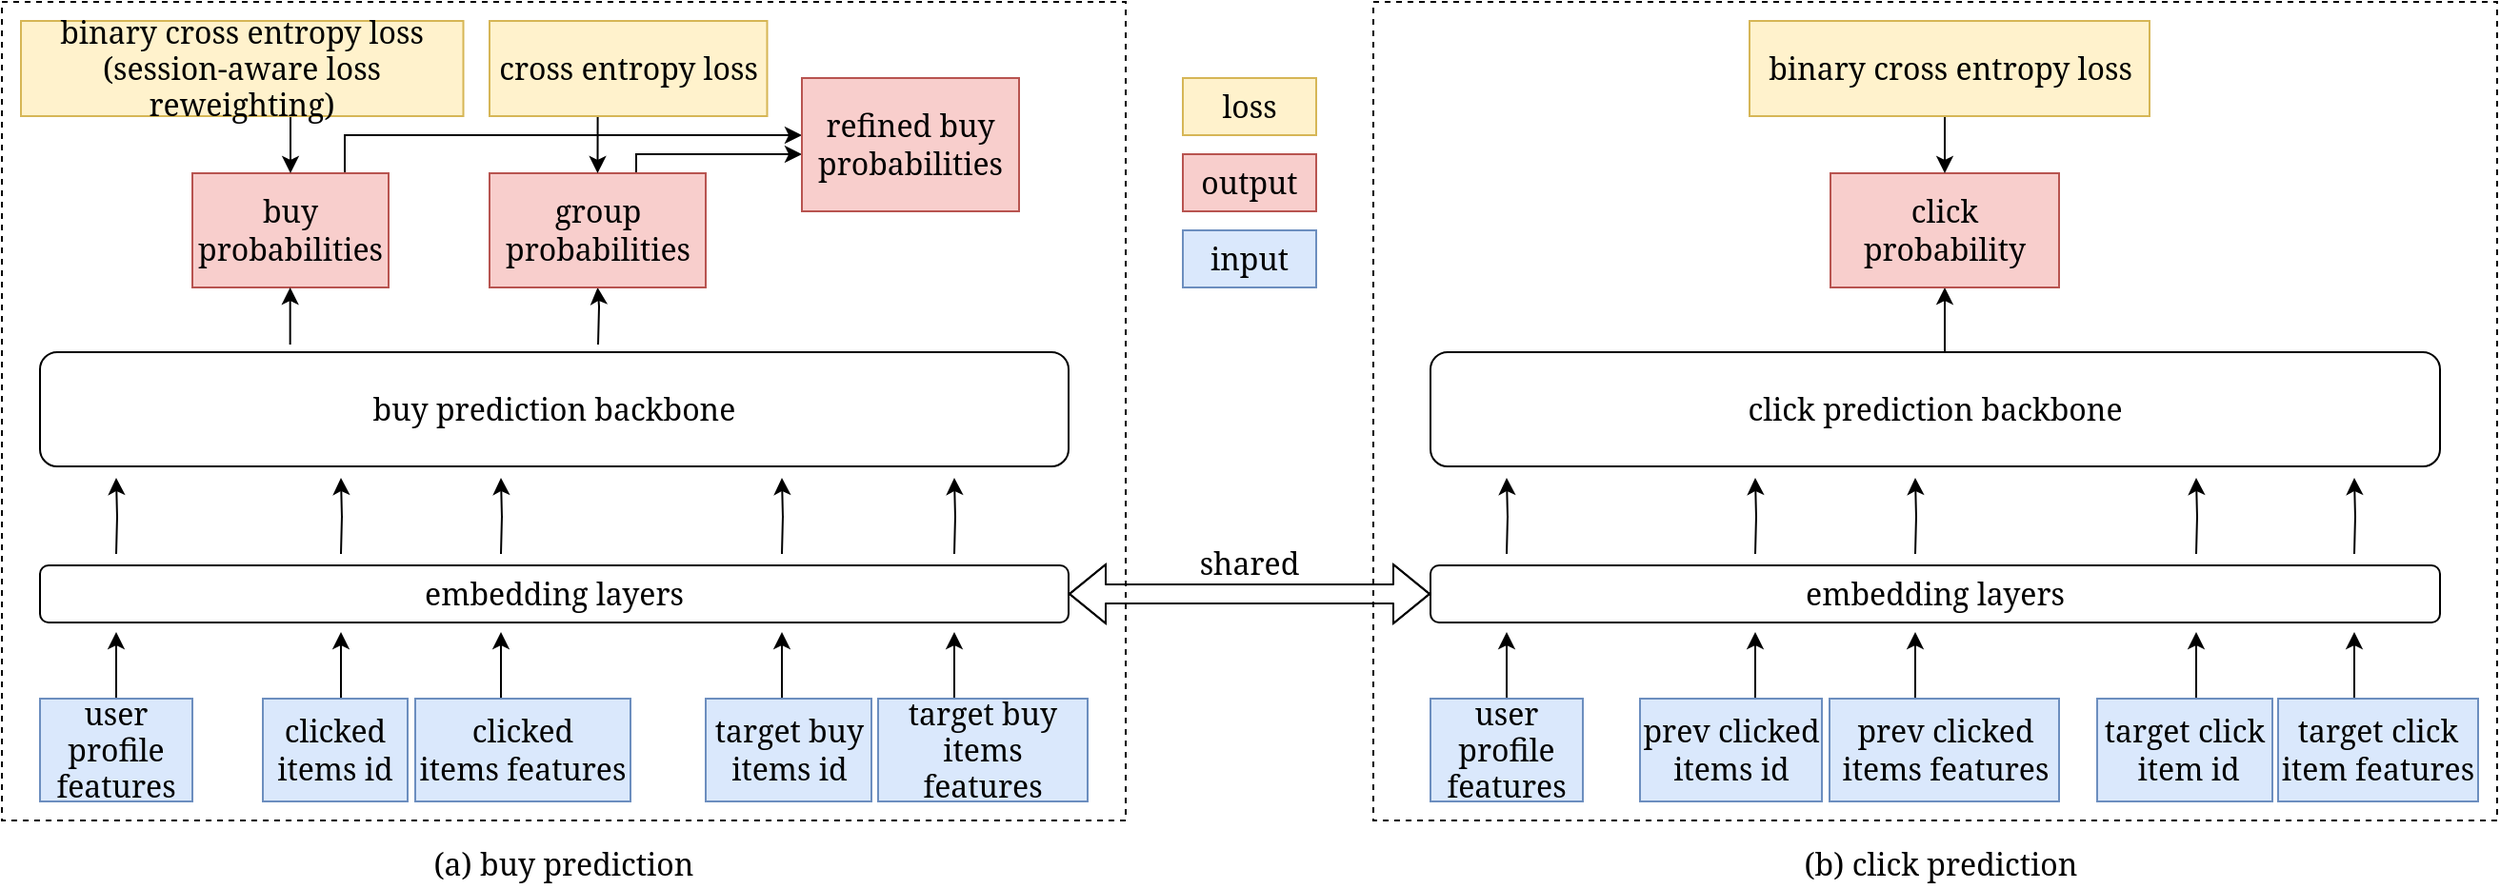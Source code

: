 <mxfile version="15.3.8" type="device" pages="3"><diagram id="-xp0kg093DUej-uV7qcj" name="Page-1"><mxGraphModel dx="1261" dy="779" grid="1" gridSize="10" guides="1" tooltips="1" connect="1" arrows="1" fold="1" page="1" pageScale="1" pageWidth="1100" pageHeight="850" math="0" shadow="0"><root><mxCell id="0"/><mxCell id="1" parent="0"/><mxCell id="OjMPyTmYun_3QmYBvrYh-2" value="" style="rounded=0;whiteSpace=wrap;html=1;fillColor=none;fontSize=16;fontFamily=serif;fontSource=https%3A%2F%2Ffonts.googleapis.com%2Fcss%3Ffamily%3Dserif;dashed=1;" parent="1" vertex="1"><mxGeometry x="10" y="50" width="590" height="430" as="geometry"/></mxCell><mxCell id="OjMPyTmYun_3QmYBvrYh-3" value="" style="rounded=0;whiteSpace=wrap;html=1;fillColor=none;fontSize=16;fontFamily=serif;fontSource=https%3A%2F%2Ffonts.googleapis.com%2Fcss%3Ffamily%3Dserif;dashed=1;" parent="1" vertex="1"><mxGeometry x="730" y="50" width="590" height="430" as="geometry"/></mxCell><mxCell id="OjMPyTmYun_3QmYBvrYh-4" style="edgeStyle=orthogonalEdgeStyle;rounded=0;orthogonalLoop=1;jettySize=auto;html=1;exitX=0.5;exitY=0;exitDx=0;exitDy=0;fontSize=16;fontFamily=serif;fontSource=https%3A%2F%2Ffonts.googleapis.com%2Fcss%3Ffamily%3Dserif;" parent="1" target="OjMPyTmYun_3QmYBvrYh-20" edge="1"><mxGeometry relative="1" as="geometry"><mxPoint x="323" y="230.0" as="sourcePoint"/></mxGeometry></mxCell><mxCell id="OjMPyTmYun_3QmYBvrYh-5" value="buy prediction backbone" style="rounded=1;whiteSpace=wrap;html=1;fontSize=16;fontFamily=serif;fontSource=https%3A%2F%2Ffonts.googleapis.com%2Fcss%3Ffamily%3Dserif;" parent="1" vertex="1"><mxGeometry x="30" y="234" width="540" height="60" as="geometry"/></mxCell><mxCell id="OjMPyTmYun_3QmYBvrYh-6" value="embedding layers" style="rounded=1;whiteSpace=wrap;html=1;fontSize=16;fontFamily=serif;fontSource=https%3A%2F%2Ffonts.googleapis.com%2Fcss%3Ffamily%3Dserif;" parent="1" vertex="1"><mxGeometry x="30" y="346" width="540" height="30" as="geometry"/></mxCell><mxCell id="OjMPyTmYun_3QmYBvrYh-7" style="edgeStyle=orthogonalEdgeStyle;rounded=0;orthogonalLoop=1;jettySize=auto;html=1;exitX=0.5;exitY=0;exitDx=0;exitDy=0;fontSize=16;fontFamily=serif;fontSource=https%3A%2F%2Ffonts.googleapis.com%2Fcss%3Ffamily%3Dserif;" parent="1" source="OjMPyTmYun_3QmYBvrYh-8" edge="1"><mxGeometry relative="1" as="geometry"><mxPoint x="70" y="381" as="targetPoint"/></mxGeometry></mxCell><mxCell id="OjMPyTmYun_3QmYBvrYh-8" value="user profile&lt;br style=&quot;font-size: 16px;&quot;&gt;features" style="text;html=1;strokeColor=#6c8ebf;fillColor=#dae8fc;align=center;verticalAlign=middle;whiteSpace=wrap;rounded=0;fontSize=16;fontFamily=serif;fontSource=https%3A%2F%2Ffonts.googleapis.com%2Fcss%3Ffamily%3Dserif;" parent="1" vertex="1"><mxGeometry x="30" y="416" width="80" height="54" as="geometry"/></mxCell><mxCell id="OjMPyTmYun_3QmYBvrYh-9" style="edgeStyle=orthogonalEdgeStyle;rounded=0;orthogonalLoop=1;jettySize=auto;html=1;exitX=0.5;exitY=0;exitDx=0;exitDy=0;fontSize=16;fontFamily=serif;fontSource=https%3A%2F%2Ffonts.googleapis.com%2Fcss%3Ffamily%3Dserif;" parent="1" source="OjMPyTmYun_3QmYBvrYh-10" edge="1"><mxGeometry relative="1" as="geometry"><mxPoint x="188" y="381" as="targetPoint"/></mxGeometry></mxCell><mxCell id="OjMPyTmYun_3QmYBvrYh-10" value="clicked &lt;br style=&quot;font-size: 16px&quot;&gt;items id" style="text;html=1;strokeColor=#6c8ebf;fillColor=#dae8fc;align=center;verticalAlign=middle;whiteSpace=wrap;rounded=0;fontSize=16;fontFamily=serif;fontSource=https%3A%2F%2Ffonts.googleapis.com%2Fcss%3Ffamily%3Dserif;" parent="1" vertex="1"><mxGeometry x="147" y="416" width="76" height="54" as="geometry"/></mxCell><mxCell id="OjMPyTmYun_3QmYBvrYh-11" style="edgeStyle=orthogonalEdgeStyle;rounded=0;orthogonalLoop=1;jettySize=auto;html=1;exitX=0.5;exitY=0;exitDx=0;exitDy=0;fontSize=16;fontFamily=serif;fontSource=https%3A%2F%2Ffonts.googleapis.com%2Fcss%3Ffamily%3Dserif;" parent="1" source="OjMPyTmYun_3QmYBvrYh-12" edge="1"><mxGeometry relative="1" as="geometry"><mxPoint x="272" y="381" as="targetPoint"/></mxGeometry></mxCell><mxCell id="OjMPyTmYun_3QmYBvrYh-12" value="clicked &lt;br style=&quot;font-size: 16px&quot;&gt;items features" style="text;html=1;strokeColor=#6c8ebf;fillColor=#dae8fc;align=center;verticalAlign=middle;whiteSpace=wrap;rounded=0;fontSize=16;fontFamily=serif;fontSource=https%3A%2F%2Ffonts.googleapis.com%2Fcss%3Ffamily%3Dserif;" parent="1" vertex="1"><mxGeometry x="227" y="416" width="113" height="54" as="geometry"/></mxCell><mxCell id="OjMPyTmYun_3QmYBvrYh-13" style="edgeStyle=orthogonalEdgeStyle;rounded=0;orthogonalLoop=1;jettySize=auto;html=1;exitX=0.5;exitY=0;exitDx=0;exitDy=0;fontSize=16;fontFamily=serif;fontSource=https%3A%2F%2Ffonts.googleapis.com%2Fcss%3Ffamily%3Dserif;" parent="1" source="OjMPyTmYun_3QmYBvrYh-14" edge="1"><mxGeometry relative="1" as="geometry"><mxPoint x="419.5" y="381" as="targetPoint"/></mxGeometry></mxCell><mxCell id="OjMPyTmYun_3QmYBvrYh-14" value="target buy&lt;br style=&quot;font-size: 16px&quot;&gt;items id" style="text;html=1;strokeColor=#6c8ebf;fillColor=#dae8fc;align=center;verticalAlign=middle;whiteSpace=wrap;rounded=0;fontSize=16;fontFamily=serif;fontSource=https%3A%2F%2Ffonts.googleapis.com%2Fcss%3Ffamily%3Dserif;" parent="1" vertex="1"><mxGeometry x="379.5" y="416" width="87" height="54" as="geometry"/></mxCell><mxCell id="OjMPyTmYun_3QmYBvrYh-15" style="edgeStyle=orthogonalEdgeStyle;rounded=0;orthogonalLoop=1;jettySize=auto;html=1;exitX=0.5;exitY=0;exitDx=0;exitDy=0;fontSize=16;fontFamily=serif;fontSource=https%3A%2F%2Ffonts.googleapis.com%2Fcss%3Ffamily%3Dserif;" parent="1" source="OjMPyTmYun_3QmYBvrYh-16" edge="1"><mxGeometry relative="1" as="geometry"><mxPoint x="510" y="381" as="targetPoint"/></mxGeometry></mxCell><mxCell id="OjMPyTmYun_3QmYBvrYh-16" value="target buy&lt;br&gt;items features" style="text;html=1;strokeColor=#6c8ebf;fillColor=#dae8fc;align=center;verticalAlign=middle;whiteSpace=wrap;rounded=0;fontSize=16;fontFamily=serif;fontSource=https%3A%2F%2Ffonts.googleapis.com%2Fcss%3Ffamily%3Dserif;" parent="1" vertex="1"><mxGeometry x="470" y="416" width="110" height="54" as="geometry"/></mxCell><mxCell id="OjMPyTmYun_3QmYBvrYh-17" style="edgeStyle=orthogonalEdgeStyle;rounded=0;orthogonalLoop=1;jettySize=auto;html=1;exitX=0.75;exitY=0;exitDx=0;exitDy=0;fontSize=16;fontFamily=serif;fontSource=https%3A%2F%2Ffonts.googleapis.com%2Fcss%3Ffamily%3Dserif;" parent="1" source="OjMPyTmYun_3QmYBvrYh-18" target="OjMPyTmYun_3QmYBvrYh-58" edge="1"><mxGeometry relative="1" as="geometry"><Array as="points"><mxPoint x="190" y="140"/><mxPoint x="190" y="120"/></Array></mxGeometry></mxCell><mxCell id="OjMPyTmYun_3QmYBvrYh-18" value="buy&lt;br&gt;probabilities" style="text;html=1;strokeColor=#b85450;fillColor=#f8cecc;align=center;verticalAlign=middle;whiteSpace=wrap;rounded=0;fontSize=16;fontFamily=serif;fontSource=https%3A%2F%2Ffonts.googleapis.com%2Fcss%3Ffamily%3Dserif;" parent="1" vertex="1"><mxGeometry x="110" y="140" width="103" height="60" as="geometry"/></mxCell><mxCell id="OjMPyTmYun_3QmYBvrYh-19" style="edgeStyle=orthogonalEdgeStyle;rounded=0;orthogonalLoop=1;jettySize=auto;html=1;exitX=0.75;exitY=0;exitDx=0;exitDy=0;fontSize=16;fontFamily=serif;fontSource=https%3A%2F%2Ffonts.googleapis.com%2Fcss%3Ffamily%3Dserif;" parent="1" source="OjMPyTmYun_3QmYBvrYh-20" target="OjMPyTmYun_3QmYBvrYh-58" edge="1"><mxGeometry relative="1" as="geometry"><Array as="points"><mxPoint x="343" y="140"/><mxPoint x="343" y="130"/></Array></mxGeometry></mxCell><mxCell id="OjMPyTmYun_3QmYBvrYh-20" value="group probabilities" style="text;html=1;strokeColor=#b85450;fillColor=#f8cecc;align=center;verticalAlign=middle;whiteSpace=wrap;rounded=0;fontSize=16;fontFamily=serif;fontSource=https%3A%2F%2Ffonts.googleapis.com%2Fcss%3Ffamily%3Dserif;" parent="1" vertex="1"><mxGeometry x="266" y="140" width="113.5" height="60" as="geometry"/></mxCell><mxCell id="OjMPyTmYun_3QmYBvrYh-21" style="edgeStyle=orthogonalEdgeStyle;rounded=0;orthogonalLoop=1;jettySize=auto;html=1;exitX=0.5;exitY=0;exitDx=0;exitDy=0;fontSize=16;fontFamily=serif;fontSource=https%3A%2F%2Ffonts.googleapis.com%2Fcss%3Ffamily%3Dserif;" parent="1" edge="1"><mxGeometry relative="1" as="geometry"><mxPoint x="70" y="300" as="targetPoint"/><mxPoint x="70" y="340" as="sourcePoint"/></mxGeometry></mxCell><mxCell id="OjMPyTmYun_3QmYBvrYh-22" style="edgeStyle=orthogonalEdgeStyle;rounded=0;orthogonalLoop=1;jettySize=auto;html=1;exitX=0.5;exitY=0;exitDx=0;exitDy=0;fontSize=16;fontFamily=serif;fontSource=https%3A%2F%2Ffonts.googleapis.com%2Fcss%3Ffamily%3Dserif;" parent="1" edge="1"><mxGeometry relative="1" as="geometry"><mxPoint x="188" y="300" as="targetPoint"/><mxPoint x="188" y="340" as="sourcePoint"/></mxGeometry></mxCell><mxCell id="OjMPyTmYun_3QmYBvrYh-23" style="edgeStyle=orthogonalEdgeStyle;rounded=0;orthogonalLoop=1;jettySize=auto;html=1;exitX=0.5;exitY=0;exitDx=0;exitDy=0;fontSize=16;fontFamily=serif;fontSource=https%3A%2F%2Ffonts.googleapis.com%2Fcss%3Ffamily%3Dserif;" parent="1" edge="1"><mxGeometry relative="1" as="geometry"><mxPoint x="272" y="300" as="targetPoint"/><mxPoint x="272" y="340" as="sourcePoint"/></mxGeometry></mxCell><mxCell id="OjMPyTmYun_3QmYBvrYh-24" style="edgeStyle=orthogonalEdgeStyle;rounded=0;orthogonalLoop=1;jettySize=auto;html=1;exitX=0.5;exitY=0;exitDx=0;exitDy=0;fontSize=16;fontFamily=serif;fontSource=https%3A%2F%2Ffonts.googleapis.com%2Fcss%3Ffamily%3Dserif;" parent="1" edge="1"><mxGeometry relative="1" as="geometry"><mxPoint x="419.5" y="300" as="targetPoint"/><mxPoint x="419.5" y="340" as="sourcePoint"/></mxGeometry></mxCell><mxCell id="OjMPyTmYun_3QmYBvrYh-25" style="edgeStyle=orthogonalEdgeStyle;rounded=0;orthogonalLoop=1;jettySize=auto;html=1;exitX=0.5;exitY=0;exitDx=0;exitDy=0;fontSize=16;fontFamily=serif;fontSource=https%3A%2F%2Ffonts.googleapis.com%2Fcss%3Ffamily%3Dserif;" parent="1" edge="1"><mxGeometry relative="1" as="geometry"><mxPoint x="510" y="300" as="targetPoint"/><mxPoint x="510" y="340" as="sourcePoint"/></mxGeometry></mxCell><mxCell id="OjMPyTmYun_3QmYBvrYh-26" style="edgeStyle=orthogonalEdgeStyle;rounded=0;orthogonalLoop=1;jettySize=auto;html=1;exitX=0.5;exitY=1;exitDx=0;exitDy=0;entryX=0.5;entryY=0;entryDx=0;entryDy=0;fontSize=16;fontFamily=serif;fontSource=https%3A%2F%2Ffonts.googleapis.com%2Fcss%3Ffamily%3Dserif;" parent="1" source="OjMPyTmYun_3QmYBvrYh-27" target="OjMPyTmYun_3QmYBvrYh-20" edge="1"><mxGeometry relative="1" as="geometry"/></mxCell><mxCell id="OjMPyTmYun_3QmYBvrYh-27" value="cross entropy loss" style="text;html=1;strokeColor=#d6b656;fillColor=#fff2cc;align=center;verticalAlign=middle;whiteSpace=wrap;rounded=0;fontSize=16;fontFamily=serif;fontSource=https%3A%2F%2Ffonts.googleapis.com%2Fcss%3Ffamily%3Dserif;" parent="1" vertex="1"><mxGeometry x="266" y="60" width="145.75" height="50" as="geometry"/></mxCell><mxCell id="OjMPyTmYun_3QmYBvrYh-28" style="edgeStyle=orthogonalEdgeStyle;rounded=0;orthogonalLoop=1;jettySize=auto;html=1;exitX=0.5;exitY=1;exitDx=0;exitDy=0;entryX=0.5;entryY=0;entryDx=0;entryDy=0;fontSize=16;fontFamily=serif;fontSource=https%3A%2F%2Ffonts.googleapis.com%2Fcss%3Ffamily%3Dserif;" parent="1" source="OjMPyTmYun_3QmYBvrYh-29" target="OjMPyTmYun_3QmYBvrYh-18" edge="1"><mxGeometry relative="1" as="geometry"/></mxCell><mxCell id="OjMPyTmYun_3QmYBvrYh-29" value="binary cross entropy loss&lt;br style=&quot;font-size: 16px&quot;&gt;(session-aware loss reweighting)" style="text;html=1;strokeColor=#d6b656;fillColor=#fff2cc;align=center;verticalAlign=middle;whiteSpace=wrap;rounded=0;fontSize=16;fontFamily=serif;fontSource=https%3A%2F%2Ffonts.googleapis.com%2Fcss%3Ffamily%3Dserif;" parent="1" vertex="1"><mxGeometry x="20" y="60" width="232.25" height="50" as="geometry"/></mxCell><mxCell id="OjMPyTmYun_3QmYBvrYh-30" value="loss" style="rounded=0;whiteSpace=wrap;html=1;fillColor=#fff2cc;strokeColor=#d6b656;fontSize=16;fontFamily=serif;fontSource=https%3A%2F%2Ffonts.googleapis.com%2Fcss%3Ffamily%3Dserif;" parent="1" vertex="1"><mxGeometry x="630" y="90" width="70" height="30" as="geometry"/></mxCell><mxCell id="OjMPyTmYun_3QmYBvrYh-31" value="output" style="rounded=0;whiteSpace=wrap;html=1;fillColor=#f8cecc;strokeColor=#b85450;fontSize=16;fontFamily=serif;fontSource=https%3A%2F%2Ffonts.googleapis.com%2Fcss%3Ffamily%3Dserif;" parent="1" vertex="1"><mxGeometry x="630" y="130" width="70" height="30" as="geometry"/></mxCell><mxCell id="OjMPyTmYun_3QmYBvrYh-32" value="input" style="rounded=0;whiteSpace=wrap;html=1;fillColor=#dae8fc;strokeColor=#6c8ebf;fontSize=16;fontFamily=serif;fontSource=https%3A%2F%2Ffonts.googleapis.com%2Fcss%3Ffamily%3Dserif;" parent="1" vertex="1"><mxGeometry x="630" y="170" width="70" height="30" as="geometry"/></mxCell><mxCell id="OjMPyTmYun_3QmYBvrYh-33" style="edgeStyle=orthogonalEdgeStyle;rounded=0;orthogonalLoop=1;jettySize=auto;html=1;exitX=0.25;exitY=0;exitDx=0;exitDy=0;fontSize=16;fontFamily=serif;fontSource=https%3A%2F%2Ffonts.googleapis.com%2Fcss%3Ffamily%3Dserif;" parent="1" target="OjMPyTmYun_3QmYBvrYh-46" edge="1"><mxGeometry relative="1" as="geometry"><mxPoint x="1028" y="234.0" as="sourcePoint"/><Array as="points"><mxPoint x="1030" y="234"/></Array></mxGeometry></mxCell><mxCell id="OjMPyTmYun_3QmYBvrYh-34" value="click prediction backbone" style="rounded=1;whiteSpace=wrap;html=1;fontSize=16;fontFamily=serif;fontSource=https%3A%2F%2Ffonts.googleapis.com%2Fcss%3Ffamily%3Dserif;" parent="1" vertex="1"><mxGeometry x="760" y="234" width="530" height="60" as="geometry"/></mxCell><mxCell id="OjMPyTmYun_3QmYBvrYh-35" value="embedding layers" style="rounded=1;whiteSpace=wrap;html=1;fontSize=16;fontFamily=serif;fontSource=https%3A%2F%2Ffonts.googleapis.com%2Fcss%3Ffamily%3Dserif;" parent="1" vertex="1"><mxGeometry x="760" y="346" width="530" height="30" as="geometry"/></mxCell><mxCell id="OjMPyTmYun_3QmYBvrYh-36" style="edgeStyle=orthogonalEdgeStyle;rounded=0;orthogonalLoop=1;jettySize=auto;html=1;exitX=0.5;exitY=0;exitDx=0;exitDy=0;fontSize=16;fontFamily=serif;fontSource=https%3A%2F%2Ffonts.googleapis.com%2Fcss%3Ffamily%3Dserif;" parent="1" source="OjMPyTmYun_3QmYBvrYh-37" edge="1"><mxGeometry relative="1" as="geometry"><mxPoint x="800" y="381" as="targetPoint"/></mxGeometry></mxCell><mxCell id="OjMPyTmYun_3QmYBvrYh-37" value="user profile&lt;br style=&quot;font-size: 16px;&quot;&gt;features" style="text;html=1;strokeColor=#6c8ebf;fillColor=#dae8fc;align=center;verticalAlign=middle;whiteSpace=wrap;rounded=0;fontSize=16;fontFamily=serif;fontSource=https%3A%2F%2Ffonts.googleapis.com%2Fcss%3Ffamily%3Dserif;" parent="1" vertex="1"><mxGeometry x="760" y="416" width="80" height="54" as="geometry"/></mxCell><mxCell id="OjMPyTmYun_3QmYBvrYh-38" style="edgeStyle=orthogonalEdgeStyle;rounded=0;orthogonalLoop=1;jettySize=auto;html=1;exitX=0.5;exitY=0;exitDx=0;exitDy=0;fontSize=16;fontFamily=serif;fontSource=https%3A%2F%2Ffonts.googleapis.com%2Fcss%3Ffamily%3Dserif;" parent="1" source="OjMPyTmYun_3QmYBvrYh-39" edge="1"><mxGeometry relative="1" as="geometry"><mxPoint x="930.5" y="381" as="targetPoint"/></mxGeometry></mxCell><mxCell id="OjMPyTmYun_3QmYBvrYh-39" value="prev clicked &lt;br style=&quot;font-size: 16px&quot;&gt;items id" style="text;html=1;strokeColor=#6c8ebf;fillColor=#dae8fc;align=center;verticalAlign=middle;whiteSpace=wrap;rounded=0;fontSize=16;fontFamily=serif;fontSource=https%3A%2F%2Ffonts.googleapis.com%2Fcss%3Ffamily%3Dserif;" parent="1" vertex="1"><mxGeometry x="870" y="416" width="95.5" height="54" as="geometry"/></mxCell><mxCell id="OjMPyTmYun_3QmYBvrYh-40" style="edgeStyle=orthogonalEdgeStyle;rounded=0;orthogonalLoop=1;jettySize=auto;html=1;exitX=0.5;exitY=0;exitDx=0;exitDy=0;fontSize=16;fontFamily=serif;fontSource=https%3A%2F%2Ffonts.googleapis.com%2Fcss%3Ffamily%3Dserif;" parent="1" source="OjMPyTmYun_3QmYBvrYh-41" edge="1"><mxGeometry relative="1" as="geometry"><mxPoint x="1014.5" y="381" as="targetPoint"/></mxGeometry></mxCell><mxCell id="OjMPyTmYun_3QmYBvrYh-41" value="prev clicked &lt;br style=&quot;font-size: 16px&quot;&gt;items features" style="text;html=1;strokeColor=#6c8ebf;fillColor=#dae8fc;align=center;verticalAlign=middle;whiteSpace=wrap;rounded=0;fontSize=16;fontFamily=serif;fontSource=https%3A%2F%2Ffonts.googleapis.com%2Fcss%3Ffamily%3Dserif;" parent="1" vertex="1"><mxGeometry x="969.5" y="416" width="120.5" height="54" as="geometry"/></mxCell><mxCell id="OjMPyTmYun_3QmYBvrYh-42" style="edgeStyle=orthogonalEdgeStyle;rounded=0;orthogonalLoop=1;jettySize=auto;html=1;exitX=0.5;exitY=0;exitDx=0;exitDy=0;fontSize=16;fontFamily=serif;fontSource=https%3A%2F%2Ffonts.googleapis.com%2Fcss%3Ffamily%3Dserif;" parent="1" source="OjMPyTmYun_3QmYBvrYh-43" edge="1"><mxGeometry relative="1" as="geometry"><mxPoint x="1162" y="381" as="targetPoint"/></mxGeometry></mxCell><mxCell id="OjMPyTmYun_3QmYBvrYh-43" value="target click&lt;br style=&quot;font-size: 16px;&quot;&gt;&amp;nbsp;item id" style="text;html=1;strokeColor=#6c8ebf;fillColor=#dae8fc;align=center;verticalAlign=middle;whiteSpace=wrap;rounded=0;fontSize=16;fontFamily=serif;fontSource=https%3A%2F%2Ffonts.googleapis.com%2Fcss%3Ffamily%3Dserif;" parent="1" vertex="1"><mxGeometry x="1110" y="416" width="92" height="54" as="geometry"/></mxCell><mxCell id="OjMPyTmYun_3QmYBvrYh-44" style="edgeStyle=orthogonalEdgeStyle;rounded=0;orthogonalLoop=1;jettySize=auto;html=1;exitX=0.5;exitY=0;exitDx=0;exitDy=0;fontSize=16;fontFamily=serif;fontSource=https%3A%2F%2Ffonts.googleapis.com%2Fcss%3Ffamily%3Dserif;" parent="1" source="OjMPyTmYun_3QmYBvrYh-45" edge="1"><mxGeometry relative="1" as="geometry"><mxPoint x="1245" y="381" as="targetPoint"/></mxGeometry></mxCell><mxCell id="OjMPyTmYun_3QmYBvrYh-45" value="target click&lt;br style=&quot;font-size: 16px;&quot;&gt;item features" style="text;html=1;strokeColor=#6c8ebf;fillColor=#dae8fc;align=center;verticalAlign=middle;whiteSpace=wrap;rounded=0;fontSize=16;fontFamily=serif;fontSource=https%3A%2F%2Ffonts.googleapis.com%2Fcss%3Ffamily%3Dserif;" parent="1" vertex="1"><mxGeometry x="1205" y="416" width="105" height="54" as="geometry"/></mxCell><mxCell id="OjMPyTmYun_3QmYBvrYh-46" value="click&lt;br&gt;probability" style="text;html=1;strokeColor=#b85450;fillColor=#f8cecc;align=center;verticalAlign=middle;whiteSpace=wrap;rounded=0;fontSize=16;fontFamily=serif;fontSource=https%3A%2F%2Ffonts.googleapis.com%2Fcss%3Ffamily%3Dserif;" parent="1" vertex="1"><mxGeometry x="970" y="140" width="120" height="60" as="geometry"/></mxCell><mxCell id="OjMPyTmYun_3QmYBvrYh-47" style="edgeStyle=orthogonalEdgeStyle;rounded=0;orthogonalLoop=1;jettySize=auto;html=1;exitX=0.5;exitY=0;exitDx=0;exitDy=0;fontSize=16;fontFamily=serif;fontSource=https%3A%2F%2Ffonts.googleapis.com%2Fcss%3Ffamily%3Dserif;" parent="1" edge="1"><mxGeometry relative="1" as="geometry"><mxPoint x="800" y="300" as="targetPoint"/><mxPoint x="800" y="340" as="sourcePoint"/></mxGeometry></mxCell><mxCell id="OjMPyTmYun_3QmYBvrYh-48" style="edgeStyle=orthogonalEdgeStyle;rounded=0;orthogonalLoop=1;jettySize=auto;html=1;exitX=0.5;exitY=0;exitDx=0;exitDy=0;fontSize=16;fontFamily=serif;fontSource=https%3A%2F%2Ffonts.googleapis.com%2Fcss%3Ffamily%3Dserif;" parent="1" edge="1"><mxGeometry relative="1" as="geometry"><mxPoint x="930.5" y="300" as="targetPoint"/><mxPoint x="930.5" y="340" as="sourcePoint"/></mxGeometry></mxCell><mxCell id="OjMPyTmYun_3QmYBvrYh-49" style="edgeStyle=orthogonalEdgeStyle;rounded=0;orthogonalLoop=1;jettySize=auto;html=1;exitX=0.5;exitY=0;exitDx=0;exitDy=0;fontSize=16;fontFamily=serif;fontSource=https%3A%2F%2Ffonts.googleapis.com%2Fcss%3Ffamily%3Dserif;" parent="1" edge="1"><mxGeometry relative="1" as="geometry"><mxPoint x="1014.5" y="300" as="targetPoint"/><mxPoint x="1014.5" y="340" as="sourcePoint"/></mxGeometry></mxCell><mxCell id="OjMPyTmYun_3QmYBvrYh-50" style="edgeStyle=orthogonalEdgeStyle;rounded=0;orthogonalLoop=1;jettySize=auto;html=1;exitX=0.5;exitY=0;exitDx=0;exitDy=0;fontSize=16;fontFamily=serif;fontSource=https%3A%2F%2Ffonts.googleapis.com%2Fcss%3Ffamily%3Dserif;" parent="1" edge="1"><mxGeometry relative="1" as="geometry"><mxPoint x="1162" y="300" as="targetPoint"/><mxPoint x="1162" y="340" as="sourcePoint"/></mxGeometry></mxCell><mxCell id="OjMPyTmYun_3QmYBvrYh-51" style="edgeStyle=orthogonalEdgeStyle;rounded=0;orthogonalLoop=1;jettySize=auto;html=1;exitX=0.5;exitY=0;exitDx=0;exitDy=0;fontSize=16;fontFamily=serif;fontSource=https%3A%2F%2Ffonts.googleapis.com%2Fcss%3Ffamily%3Dserif;" parent="1" edge="1"><mxGeometry relative="1" as="geometry"><mxPoint x="1245" y="300" as="targetPoint"/><mxPoint x="1245" y="340" as="sourcePoint"/></mxGeometry></mxCell><mxCell id="OjMPyTmYun_3QmYBvrYh-52" style="edgeStyle=orthogonalEdgeStyle;rounded=0;orthogonalLoop=1;jettySize=auto;html=1;exitX=0.5;exitY=1;exitDx=0;exitDy=0;entryX=0.5;entryY=0;entryDx=0;entryDy=0;fontSize=16;fontFamily=serif;fontSource=https%3A%2F%2Ffonts.googleapis.com%2Fcss%3Ffamily%3Dserif;" parent="1" source="OjMPyTmYun_3QmYBvrYh-53" target="OjMPyTmYun_3QmYBvrYh-46" edge="1"><mxGeometry relative="1" as="geometry"/></mxCell><mxCell id="OjMPyTmYun_3QmYBvrYh-53" value="binary cross entropy loss" style="text;html=1;strokeColor=#d6b656;fillColor=#fff2cc;align=center;verticalAlign=middle;whiteSpace=wrap;rounded=0;fontSize=16;fontFamily=serif;fontSource=https%3A%2F%2Ffonts.googleapis.com%2Fcss%3Ffamily%3Dserif;" parent="1" vertex="1"><mxGeometry x="927.5" y="60" width="210" height="50" as="geometry"/></mxCell><mxCell id="OjMPyTmYun_3QmYBvrYh-54" value="" style="shape=flexArrow;endArrow=classic;startArrow=classic;html=1;exitX=1;exitY=0.5;exitDx=0;exitDy=0;fontSize=16;fontFamily=serif;fontSource=https%3A%2F%2Ffonts.googleapis.com%2Fcss%3Ffamily%3Dserif;entryX=0;entryY=0.5;entryDx=0;entryDy=0;strokeWidth=1;" parent="1" source="OjMPyTmYun_3QmYBvrYh-6" target="OjMPyTmYun_3QmYBvrYh-35" edge="1"><mxGeometry width="100" height="100" relative="1" as="geometry"><mxPoint x="480" y="370" as="sourcePoint"/><mxPoint x="750" y="361" as="targetPoint"/><Array as="points"><mxPoint x="710" y="361"/></Array></mxGeometry></mxCell><mxCell id="OjMPyTmYun_3QmYBvrYh-55" value="shared" style="text;html=1;strokeColor=none;fillColor=none;align=center;verticalAlign=middle;whiteSpace=wrap;rounded=0;fontSize=16;fontFamily=serif;fontSource=https%3A%2F%2Ffonts.googleapis.com%2Fcss%3Ffamily%3Dserif;" parent="1" vertex="1"><mxGeometry x="645" y="330" width="40" height="30" as="geometry"/></mxCell><mxCell id="OjMPyTmYun_3QmYBvrYh-56" value="(a) buy prediction" style="text;html=1;strokeColor=none;fillColor=none;align=center;verticalAlign=middle;whiteSpace=wrap;rounded=0;fontSize=16;fontFamily=serif;fontSource=https%3A%2F%2Ffonts.googleapis.com%2Fcss%3Ffamily%3Dserif;" parent="1" vertex="1"><mxGeometry x="194" y="490" width="222" height="25" as="geometry"/></mxCell><mxCell id="OjMPyTmYun_3QmYBvrYh-57" value="(b) click prediction" style="text;html=1;strokeColor=none;fillColor=none;align=center;verticalAlign=middle;whiteSpace=wrap;rounded=0;fontSize=16;fontFamily=serif;fontSource=https%3A%2F%2Ffonts.googleapis.com%2Fcss%3Ffamily%3Dserif;" parent="1" vertex="1"><mxGeometry x="917.5" y="490" width="220" height="25" as="geometry"/></mxCell><mxCell id="OjMPyTmYun_3QmYBvrYh-58" value="refined buy&lt;br&gt;probabilities" style="text;html=1;strokeColor=#b85450;fillColor=#f8cecc;align=center;verticalAlign=middle;whiteSpace=wrap;rounded=0;fontSize=16;fontFamily=serif;fontSource=https%3A%2F%2Ffonts.googleapis.com%2Fcss%3Ffamily%3Dserif;" parent="1" vertex="1"><mxGeometry x="430" y="90" width="114" height="70" as="geometry"/></mxCell><mxCell id="OjMPyTmYun_3QmYBvrYh-59" value="" style="endArrow=classic;html=1;fontSize=16;fontFamily=serif;fontSource=https%3A%2F%2Ffonts.googleapis.com%2Fcss%3Ffamily%3Dserif;" parent="1" edge="1"><mxGeometry width="50" height="50" relative="1" as="geometry"><mxPoint x="161.33" y="230.0" as="sourcePoint"/><mxPoint x="161.33" y="200.0" as="targetPoint"/></mxGeometry></mxCell></root></mxGraphModel></diagram><diagram id="BxMHfzdYdyCBLfSvfLAf" name="Page-2"><mxGraphModel dx="1983" dy="802" grid="1" gridSize="10" guides="1" tooltips="1" connect="1" arrows="1" fold="1" page="1" pageScale="1" pageWidth="1100" pageHeight="850" math="0" shadow="0"><root><mxCell id="pgxDo1FalSfboxoT1HsN-0"/><mxCell id="pgxDo1FalSfboxoT1HsN-1" parent="pgxDo1FalSfboxoT1HsN-0"/><mxCell id="pgxDo1FalSfboxoT1HsN-11" value="" style="rounded=1;whiteSpace=wrap;html=1;fillColor=#dae8fc;strokeColor=#6c8ebf;fontSize=18;fontFamily=serif;fontSource=https%3A%2F%2Ffonts.googleapis.com%2Fcss%3Ffamily%3Dserif;" parent="pgxDo1FalSfboxoT1HsN-1" vertex="1"><mxGeometry x="-740" y="80" width="70" height="70" as="geometry"/></mxCell><mxCell id="pgxDo1FalSfboxoT1HsN-12" value="" style="rounded=1;whiteSpace=wrap;html=1;fillColor=#dae8fc;strokeColor=#6c8ebf;fontSize=18;fontFamily=serif;fontSource=https%3A%2F%2Ffonts.googleapis.com%2Fcss%3Ffamily%3Dserif;" parent="pgxDo1FalSfboxoT1HsN-1" vertex="1"><mxGeometry x="-640" y="80" width="70" height="70" as="geometry"/></mxCell><mxCell id="pgxDo1FalSfboxoT1HsN-13" value="" style="rounded=1;whiteSpace=wrap;html=1;fillColor=#dae8fc;strokeColor=#6c8ebf;fontSize=18;fontFamily=serif;fontSource=https%3A%2F%2Ffonts.googleapis.com%2Fcss%3Ffamily%3Dserif;" parent="pgxDo1FalSfboxoT1HsN-1" vertex="1"><mxGeometry x="-540" y="80" width="70" height="70" as="geometry"/></mxCell><mxCell id="pgxDo1FalSfboxoT1HsN-14" value="" style="rounded=1;whiteSpace=wrap;html=1;fillColor=#d5e8d4;strokeColor=#82b366;fontSize=18;fontFamily=serif;fontSource=https%3A%2F%2Ffonts.googleapis.com%2Fcss%3Ffamily%3Dserif;" parent="pgxDo1FalSfboxoT1HsN-1" vertex="1"><mxGeometry x="-740" y="180" width="70" height="70" as="geometry"/></mxCell><mxCell id="pgxDo1FalSfboxoT1HsN-15" value="" style="rounded=1;whiteSpace=wrap;html=1;fillColor=#d5e8d4;strokeColor=#82b366;fontSize=18;fontFamily=serif;fontSource=https%3A%2F%2Ffonts.googleapis.com%2Fcss%3Ffamily%3Dserif;" parent="pgxDo1FalSfboxoT1HsN-1" vertex="1"><mxGeometry x="-640" y="180" width="70" height="70" as="geometry"/></mxCell><mxCell id="pgxDo1FalSfboxoT1HsN-16" value="" style="rounded=1;whiteSpace=wrap;html=1;fillColor=#f8cecc;strokeColor=#b85450;fontSize=18;fontFamily=serif;fontSource=https%3A%2F%2Ffonts.googleapis.com%2Fcss%3Ffamily%3Dserif;" parent="pgxDo1FalSfboxoT1HsN-1" vertex="1"><mxGeometry x="-540" y="180" width="70" height="70" as="geometry"/></mxCell><mxCell id="pgxDo1FalSfboxoT1HsN-17" value="" style="rounded=1;whiteSpace=wrap;html=1;fillColor=#fff2cc;strokeColor=#d6b656;fontSize=18;fontFamily=serif;fontSource=https%3A%2F%2Ffonts.googleapis.com%2Fcss%3Ffamily%3Dserif;" parent="pgxDo1FalSfboxoT1HsN-1" vertex="1"><mxGeometry x="-740" y="280" width="70" height="70" as="geometry"/></mxCell><mxCell id="pgxDo1FalSfboxoT1HsN-18" value="" style="rounded=1;whiteSpace=wrap;html=1;fillColor=#fff2cc;strokeColor=#d6b656;fontSize=18;fontFamily=serif;fontSource=https%3A%2F%2Ffonts.googleapis.com%2Fcss%3Ffamily%3Dserif;" parent="pgxDo1FalSfboxoT1HsN-1" vertex="1"><mxGeometry x="-640" y="280" width="70" height="70" as="geometry"/></mxCell><mxCell id="pgxDo1FalSfboxoT1HsN-19" value="" style="rounded=1;whiteSpace=wrap;html=1;fillColor=#fff2cc;strokeColor=#d6b656;fontSize=18;fontFamily=serif;fontSource=https%3A%2F%2Ffonts.googleapis.com%2Fcss%3Ffamily%3Dserif;" parent="pgxDo1FalSfboxoT1HsN-1" vertex="1"><mxGeometry x="-540" y="280" width="70" height="70" as="geometry"/></mxCell><mxCell id="pgxDo1FalSfboxoT1HsN-20" value="" style="rounded=1;whiteSpace=wrap;html=1;fontSize=16;fillColor=#dae8fc;strokeColor=#6c8ebf;fontFamily=serif;fontSource=https%3A%2F%2Ffonts.googleapis.com%2Fcss%3Ffamily%3Dserif;" parent="pgxDo1FalSfboxoT1HsN-1" vertex="1"><mxGeometry x="-420" y="80" width="30" height="30" as="geometry"/></mxCell><mxCell id="pgxDo1FalSfboxoT1HsN-21" value="" style="rounded=1;whiteSpace=wrap;html=1;fontSize=16;fillColor=#d5e8d4;strokeColor=#82b366;fontFamily=serif;fontSource=https%3A%2F%2Ffonts.googleapis.com%2Fcss%3Ffamily%3Dserif;" parent="pgxDo1FalSfboxoT1HsN-1" vertex="1"><mxGeometry x="-420" y="120" width="30" height="30" as="geometry"/></mxCell><mxCell id="pgxDo1FalSfboxoT1HsN-22" value="" style="rounded=1;whiteSpace=wrap;html=1;fontSize=16;fillColor=#f8cecc;strokeColor=#b85450;fontFamily=serif;fontSource=https%3A%2F%2Ffonts.googleapis.com%2Fcss%3Ffamily%3Dserif;" parent="pgxDo1FalSfboxoT1HsN-1" vertex="1"><mxGeometry x="-420" y="160" width="30" height="30" as="geometry"/></mxCell><mxCell id="pgxDo1FalSfboxoT1HsN-23" value="" style="rounded=1;whiteSpace=wrap;html=1;fontSize=16;fillColor=#fff2cc;strokeColor=#d6b656;fontFamily=serif;fontSource=https%3A%2F%2Ffonts.googleapis.com%2Fcss%3Ffamily%3Dserif;" parent="pgxDo1FalSfboxoT1HsN-1" vertex="1"><mxGeometry x="-420" y="200" width="30" height="30" as="geometry"/></mxCell><mxCell id="pgxDo1FalSfboxoT1HsN-24" value="" style="endArrow=none;html=1;fontSize=18;fontFamily=serif;fontSource=https%3A%2F%2Ffonts.googleapis.com%2Fcss%3Ffamily%3Dserif;" parent="pgxDo1FalSfboxoT1HsN-1" edge="1"><mxGeometry width="50" height="50" relative="1" as="geometry"><mxPoint x="-750.0" y="70" as="sourcePoint"/><mxPoint x="-460" y="70" as="targetPoint"/></mxGeometry></mxCell><mxCell id="pgxDo1FalSfboxoT1HsN-25" value="" style="endArrow=none;html=1;fontSize=18;fontFamily=serif;fontSource=https%3A%2F%2Ffonts.googleapis.com%2Fcss%3Ffamily%3Dserif;" parent="pgxDo1FalSfboxoT1HsN-1" edge="1"><mxGeometry width="50" height="50" relative="1" as="geometry"><mxPoint x="-750.0" y="70" as="sourcePoint"/><mxPoint x="-750.0" y="260" as="targetPoint"/></mxGeometry></mxCell><mxCell id="pgxDo1FalSfboxoT1HsN-26" value="" style="endArrow=none;html=1;fontSize=18;fontFamily=serif;fontSource=https%3A%2F%2Ffonts.googleapis.com%2Fcss%3Ffamily%3Dserif;" parent="pgxDo1FalSfboxoT1HsN-1" edge="1"><mxGeometry width="50" height="50" relative="1" as="geometry"><mxPoint x="-460" y="70" as="sourcePoint"/><mxPoint x="-460" y="160" as="targetPoint"/></mxGeometry></mxCell><mxCell id="pgxDo1FalSfboxoT1HsN-27" value="" style="endArrow=none;html=1;fontSize=18;fontFamily=serif;fontSource=https%3A%2F%2Ffonts.googleapis.com%2Fcss%3Ffamily%3Dserif;" parent="pgxDo1FalSfboxoT1HsN-1" edge="1"><mxGeometry width="50" height="50" relative="1" as="geometry"><mxPoint x="-560" y="160" as="sourcePoint"/><mxPoint x="-460" y="160" as="targetPoint"/></mxGeometry></mxCell><mxCell id="pgxDo1FalSfboxoT1HsN-28" value="" style="endArrow=none;html=1;fontSize=18;fontFamily=serif;fontSource=https%3A%2F%2Ffonts.googleapis.com%2Fcss%3Ffamily%3Dserif;" parent="pgxDo1FalSfboxoT1HsN-1" edge="1"><mxGeometry width="50" height="50" relative="1" as="geometry"><mxPoint x="-560" y="160" as="sourcePoint"/><mxPoint x="-560" y="260" as="targetPoint"/></mxGeometry></mxCell><mxCell id="pgxDo1FalSfboxoT1HsN-29" value="" style="endArrow=none;html=1;fontSize=18;fontFamily=serif;fontSource=https%3A%2F%2Ffonts.googleapis.com%2Fcss%3Ffamily%3Dserif;" parent="pgxDo1FalSfboxoT1HsN-1" edge="1"><mxGeometry width="50" height="50" relative="1" as="geometry"><mxPoint x="-750.0" y="260.31" as="sourcePoint"/><mxPoint x="-560" y="260" as="targetPoint"/></mxGeometry></mxCell><mxCell id="pgxDo1FalSfboxoT1HsN-30" value="" style="endArrow=none;html=1;fontSize=18;dashed=1;fontFamily=serif;fontSource=https%3A%2F%2Ffonts.googleapis.com%2Fcss%3Ffamily%3Dserif;" parent="pgxDo1FalSfboxoT1HsN-1" edge="1"><mxGeometry width="50" height="50" relative="1" as="geometry"><mxPoint x="-750.0" y="270.31" as="sourcePoint"/><mxPoint x="-550" y="270" as="targetPoint"/></mxGeometry></mxCell><mxCell id="pgxDo1FalSfboxoT1HsN-31" value="" style="endArrow=none;html=1;fontSize=18;dashed=1;fontFamily=serif;fontSource=https%3A%2F%2Ffonts.googleapis.com%2Fcss%3Ffamily%3Dserif;" parent="pgxDo1FalSfboxoT1HsN-1" edge="1"><mxGeometry width="50" height="50" relative="1" as="geometry"><mxPoint x="-750.0" y="360.31" as="sourcePoint"/><mxPoint x="-460" y="360" as="targetPoint"/></mxGeometry></mxCell><mxCell id="pgxDo1FalSfboxoT1HsN-32" value="" style="endArrow=none;html=1;fontSize=18;dashed=1;fontFamily=serif;fontSource=https%3A%2F%2Ffonts.googleapis.com%2Fcss%3Ffamily%3Dserif;" parent="pgxDo1FalSfboxoT1HsN-1" edge="1"><mxGeometry width="50" height="50" relative="1" as="geometry"><mxPoint x="-550" y="170" as="sourcePoint"/><mxPoint x="-550" y="270" as="targetPoint"/></mxGeometry></mxCell><mxCell id="pgxDo1FalSfboxoT1HsN-33" value="" style="endArrow=none;html=1;fontSize=18;dashed=1;fontFamily=serif;fontSource=https%3A%2F%2Ffonts.googleapis.com%2Fcss%3Ffamily%3Dserif;" parent="pgxDo1FalSfboxoT1HsN-1" edge="1"><mxGeometry width="50" height="50" relative="1" as="geometry"><mxPoint x="-460" y="170" as="sourcePoint"/><mxPoint x="-460" y="360" as="targetPoint"/></mxGeometry></mxCell><mxCell id="pgxDo1FalSfboxoT1HsN-34" value="" style="endArrow=none;html=1;fontSize=18;dashed=1;fontFamily=serif;fontSource=https%3A%2F%2Ffonts.googleapis.com%2Fcss%3Ffamily%3Dserif;" parent="pgxDo1FalSfboxoT1HsN-1" edge="1"><mxGeometry width="50" height="50" relative="1" as="geometry"><mxPoint x="-750" y="270.0" as="sourcePoint"/><mxPoint x="-750" y="360" as="targetPoint"/></mxGeometry></mxCell><mxCell id="pgxDo1FalSfboxoT1HsN-35" value="" style="endArrow=none;html=1;fontSize=18;dashed=1;fontFamily=serif;fontSource=https%3A%2F%2Ffonts.googleapis.com%2Fcss%3Ffamily%3Dserif;" parent="pgxDo1FalSfboxoT1HsN-1" edge="1"><mxGeometry width="50" height="50" relative="1" as="geometry"><mxPoint x="-550" y="170" as="sourcePoint"/><mxPoint x="-460" y="170" as="targetPoint"/></mxGeometry></mxCell><mxCell id="pgxDo1FalSfboxoT1HsN-36" value="weak positive" style="text;html=1;strokeColor=none;fillColor=none;align=center;verticalAlign=middle;whiteSpace=wrap;rounded=0;fontSize=16;fontFamily=serif;fontSource=https%3A%2F%2Ffonts.googleapis.com%2Fcss%3Ffamily%3Dserif;" parent="pgxDo1FalSfboxoT1HsN-1" vertex="1"><mxGeometry x="-380" y="85" width="120" height="20" as="geometry"/></mxCell><mxCell id="pgxDo1FalSfboxoT1HsN-37" value="strong positive" style="text;html=1;strokeColor=none;fillColor=none;align=center;verticalAlign=middle;whiteSpace=wrap;rounded=0;fontSize=16;fontFamily=serif;fontSource=https%3A%2F%2Ffonts.googleapis.com%2Fcss%3Ffamily%3Dserif;" parent="pgxDo1FalSfboxoT1HsN-1" vertex="1"><mxGeometry x="-380" y="125" width="120" height="20" as="geometry"/></mxCell><mxCell id="pgxDo1FalSfboxoT1HsN-38" value="strong negative" style="text;html=1;strokeColor=none;fillColor=none;align=center;verticalAlign=middle;whiteSpace=wrap;rounded=0;fontSize=16;fontFamily=serif;fontSource=https%3A%2F%2Ffonts.googleapis.com%2Fcss%3Ffamily%3Dserif;" parent="pgxDo1FalSfboxoT1HsN-1" vertex="1"><mxGeometry x="-380" y="165" width="120" height="20" as="geometry"/></mxCell><mxCell id="pgxDo1FalSfboxoT1HsN-39" value="weak negative" style="text;html=1;strokeColor=none;fillColor=none;align=center;verticalAlign=middle;whiteSpace=wrap;rounded=0;fontSize=16;fontFamily=serif;fontSource=https%3A%2F%2Ffonts.googleapis.com%2Fcss%3Ffamily%3Dserif;" parent="pgxDo1FalSfboxoT1HsN-1" vertex="1"><mxGeometry x="-380" y="205" width="120" height="20" as="geometry"/></mxCell><mxCell id="pgxDo1FalSfboxoT1HsN-40" value="" style="rounded=0;whiteSpace=wrap;html=1;fontSize=16;strokeWidth=1;fillColor=none;fontFamily=serif;fontSource=https%3A%2F%2Ffonts.googleapis.com%2Fcss%3Ffamily%3Dserif;" parent="pgxDo1FalSfboxoT1HsN-1" vertex="1"><mxGeometry x="-430" y="280" width="60" height="30" as="geometry"/></mxCell><mxCell id="pgxDo1FalSfboxoT1HsN-41" value="" style="rounded=0;whiteSpace=wrap;html=1;fontSize=16;strokeWidth=1;dashed=1;fillColor=none;fontFamily=serif;fontSource=https%3A%2F%2Ffonts.googleapis.com%2Fcss%3Ffamily%3Dserif;" parent="pgxDo1FalSfboxoT1HsN-1" vertex="1"><mxGeometry x="-430" y="320" width="60" height="30" as="geometry"/></mxCell><mxCell id="pgxDo1FalSfboxoT1HsN-42" value="bought" style="text;html=1;strokeColor=none;fillColor=none;align=center;verticalAlign=middle;whiteSpace=wrap;rounded=0;fontSize=16;fontFamily=serif;fontSource=https%3A%2F%2Ffonts.googleapis.com%2Fcss%3Ffamily%3Dserif;" parent="pgxDo1FalSfboxoT1HsN-1" vertex="1"><mxGeometry x="-360" y="285" width="70" height="20" as="geometry"/></mxCell><mxCell id="pgxDo1FalSfboxoT1HsN-43" value="not bought" style="text;html=1;strokeColor=none;fillColor=none;align=center;verticalAlign=middle;whiteSpace=wrap;rounded=0;fontSize=16;fontFamily=serif;fontSource=https%3A%2F%2Ffonts.googleapis.com%2Fcss%3Ffamily%3Dserif;" parent="pgxDo1FalSfboxoT1HsN-1" vertex="1"><mxGeometry x="-360" y="325" width="100" height="20" as="geometry"/></mxCell><mxCell id="VDmUQPQjaFo0IAXz_8BK-0" value="" style="rounded=1;whiteSpace=wrap;html=1;fontSize=18;fillColor=#d5e8d4;strokeColor=#82b366;fontFamily=serif;fontStyle=0;fontSource=https%3A%2F%2Ffonts.googleapis.com%2Fcss%3Ffamily%3Dserif;" parent="pgxDo1FalSfboxoT1HsN-1" vertex="1"><mxGeometry x="-740" y="435" width="70" height="70" as="geometry"/></mxCell><mxCell id="VDmUQPQjaFo0IAXz_8BK-1" value="" style="rounded=1;whiteSpace=wrap;html=1;fontSize=18;fillColor=#d5e8d4;strokeColor=#82b366;fontFamily=serif;fontStyle=0;fontSource=https%3A%2F%2Ffonts.googleapis.com%2Fcss%3Ffamily%3Dserif;" parent="pgxDo1FalSfboxoT1HsN-1" vertex="1"><mxGeometry x="-640" y="435" width="70" height="70" as="geometry"/></mxCell><mxCell id="VDmUQPQjaFo0IAXz_8BK-2" value="" style="rounded=1;whiteSpace=wrap;html=1;fontSize=18;fillColor=#d5e8d4;strokeColor=#82b366;fontFamily=serif;fontStyle=0;fontSource=https%3A%2F%2Ffonts.googleapis.com%2Fcss%3Ffamily%3Dserif;" parent="pgxDo1FalSfboxoT1HsN-1" vertex="1"><mxGeometry x="-540" y="435" width="70" height="70" as="geometry"/></mxCell><mxCell id="VDmUQPQjaFo0IAXz_8BK-3" value="" style="rounded=1;whiteSpace=wrap;html=1;fontSize=18;fillColor=#d5e8d4;strokeColor=#82b366;fontFamily=serif;fontStyle=0;fontSource=https%3A%2F%2Ffonts.googleapis.com%2Fcss%3Ffamily%3Dserif;" parent="pgxDo1FalSfboxoT1HsN-1" vertex="1"><mxGeometry x="-740" y="535" width="70" height="70" as="geometry"/></mxCell><mxCell id="VDmUQPQjaFo0IAXz_8BK-4" value="" style="rounded=1;whiteSpace=wrap;html=1;fontSize=18;fillColor=#d5e8d4;strokeColor=#82b366;fontFamily=serif;fontStyle=0;fontSource=https%3A%2F%2Ffonts.googleapis.com%2Fcss%3Ffamily%3Dserif;" parent="pgxDo1FalSfboxoT1HsN-1" vertex="1"><mxGeometry x="-640" y="535" width="70" height="70" as="geometry"/></mxCell><mxCell id="VDmUQPQjaFo0IAXz_8BK-5" value="" style="rounded=1;whiteSpace=wrap;html=1;fontSize=18;fillColor=#d5e8d4;strokeColor=#82b366;fontFamily=serif;fontStyle=0;fontSource=https%3A%2F%2Ffonts.googleapis.com%2Fcss%3Ffamily%3Dserif;" parent="pgxDo1FalSfboxoT1HsN-1" vertex="1"><mxGeometry x="-540" y="535" width="70" height="70" as="geometry"/></mxCell><mxCell id="VDmUQPQjaFo0IAXz_8BK-6" value="" style="rounded=1;whiteSpace=wrap;html=1;fontSize=18;fillColor=#f8cecc;strokeColor=#b85450;fontFamily=serif;fontStyle=0;fontSource=https%3A%2F%2Ffonts.googleapis.com%2Fcss%3Ffamily%3Dserif;" parent="pgxDo1FalSfboxoT1HsN-1" vertex="1"><mxGeometry x="-740" y="635" width="70" height="70" as="geometry"/></mxCell><mxCell id="VDmUQPQjaFo0IAXz_8BK-7" value="" style="rounded=1;whiteSpace=wrap;html=1;fontSize=18;fillColor=#f8cecc;strokeColor=#b85450;fontFamily=serif;fontStyle=0;fontSource=https%3A%2F%2Ffonts.googleapis.com%2Fcss%3Ffamily%3Dserif;" parent="pgxDo1FalSfboxoT1HsN-1" vertex="1"><mxGeometry x="-640" y="635" width="70" height="70" as="geometry"/></mxCell><mxCell id="VDmUQPQjaFo0IAXz_8BK-8" value="" style="rounded=1;whiteSpace=wrap;html=1;fontSize=18;fillColor=#f8cecc;strokeColor=#b85450;fontFamily=serif;fontStyle=0;fontSource=https%3A%2F%2Ffonts.googleapis.com%2Fcss%3Ffamily%3Dserif;" parent="pgxDo1FalSfboxoT1HsN-1" vertex="1"><mxGeometry x="-540" y="635" width="70" height="70" as="geometry"/></mxCell><mxCell id="VDmUQPQjaFo0IAXz_8BK-9" value="" style="rounded=1;whiteSpace=wrap;html=1;fontSize=16;fillColor=#d5e8d4;strokeColor=#82b366;fontFamily=serif;fontStyle=0;fontSource=https%3A%2F%2Ffonts.googleapis.com%2Fcss%3Ffamily%3Dserif;" parent="pgxDo1FalSfboxoT1HsN-1" vertex="1"><mxGeometry x="-420" y="435" width="30" height="30" as="geometry"/></mxCell><mxCell id="VDmUQPQjaFo0IAXz_8BK-10" value="" style="rounded=1;whiteSpace=wrap;html=1;fontSize=16;fillColor=#f8cecc;strokeColor=#b85450;fontFamily=serif;fontStyle=0;fontSource=https%3A%2F%2Ffonts.googleapis.com%2Fcss%3Ffamily%3Dserif;" parent="pgxDo1FalSfboxoT1HsN-1" vertex="1"><mxGeometry x="-420" y="475" width="30" height="30" as="geometry"/></mxCell><mxCell id="VDmUQPQjaFo0IAXz_8BK-13" value="" style="endArrow=none;html=1;fontSize=18;fontFamily=serif;fontStyle=0;fontSource=https%3A%2F%2Ffonts.googleapis.com%2Fcss%3Ffamily%3Dserif;" parent="pgxDo1FalSfboxoT1HsN-1" edge="1"><mxGeometry width="50" height="50" relative="1" as="geometry"><mxPoint x="-750" y="425" as="sourcePoint"/><mxPoint x="-460" y="425" as="targetPoint"/></mxGeometry></mxCell><mxCell id="VDmUQPQjaFo0IAXz_8BK-14" value="" style="endArrow=none;html=1;fontSize=18;fontFamily=serif;fontStyle=0;fontSource=https%3A%2F%2Ffonts.googleapis.com%2Fcss%3Ffamily%3Dserif;" parent="pgxDo1FalSfboxoT1HsN-1" edge="1"><mxGeometry width="50" height="50" relative="1" as="geometry"><mxPoint x="-750" y="425" as="sourcePoint"/><mxPoint x="-750" y="615" as="targetPoint"/></mxGeometry></mxCell><mxCell id="VDmUQPQjaFo0IAXz_8BK-15" value="" style="endArrow=none;html=1;fontSize=18;fontFamily=serif;fontStyle=0;fontSource=https%3A%2F%2Ffonts.googleapis.com%2Fcss%3Ffamily%3Dserif;" parent="pgxDo1FalSfboxoT1HsN-1" edge="1"><mxGeometry width="50" height="50" relative="1" as="geometry"><mxPoint x="-460" y="425" as="sourcePoint"/><mxPoint x="-460" y="515" as="targetPoint"/></mxGeometry></mxCell><mxCell id="VDmUQPQjaFo0IAXz_8BK-16" value="" style="endArrow=none;html=1;fontSize=18;fontFamily=serif;fontStyle=0;fontSource=https%3A%2F%2Ffonts.googleapis.com%2Fcss%3Ffamily%3Dserif;" parent="pgxDo1FalSfboxoT1HsN-1" edge="1"><mxGeometry width="50" height="50" relative="1" as="geometry"><mxPoint x="-560" y="515" as="sourcePoint"/><mxPoint x="-460" y="515" as="targetPoint"/></mxGeometry></mxCell><mxCell id="VDmUQPQjaFo0IAXz_8BK-17" value="" style="endArrow=none;html=1;fontSize=18;fontFamily=serif;fontStyle=0;fontSource=https%3A%2F%2Ffonts.googleapis.com%2Fcss%3Ffamily%3Dserif;" parent="pgxDo1FalSfboxoT1HsN-1" edge="1"><mxGeometry width="50" height="50" relative="1" as="geometry"><mxPoint x="-560" y="515" as="sourcePoint"/><mxPoint x="-560" y="615" as="targetPoint"/></mxGeometry></mxCell><mxCell id="VDmUQPQjaFo0IAXz_8BK-18" value="" style="endArrow=none;html=1;fontSize=18;fontFamily=serif;fontStyle=0;fontSource=https%3A%2F%2Ffonts.googleapis.com%2Fcss%3Ffamily%3Dserif;" parent="pgxDo1FalSfboxoT1HsN-1" edge="1"><mxGeometry width="50" height="50" relative="1" as="geometry"><mxPoint x="-750" y="615.31" as="sourcePoint"/><mxPoint x="-560" y="615" as="targetPoint"/></mxGeometry></mxCell><mxCell id="VDmUQPQjaFo0IAXz_8BK-19" value="" style="endArrow=none;html=1;fontSize=18;dashed=1;fontFamily=serif;fontStyle=0;fontSource=https%3A%2F%2Ffonts.googleapis.com%2Fcss%3Ffamily%3Dserif;" parent="pgxDo1FalSfboxoT1HsN-1" edge="1"><mxGeometry width="50" height="50" relative="1" as="geometry"><mxPoint x="-750" y="625.31" as="sourcePoint"/><mxPoint x="-550" y="625" as="targetPoint"/></mxGeometry></mxCell><mxCell id="VDmUQPQjaFo0IAXz_8BK-20" value="" style="endArrow=none;html=1;fontSize=18;dashed=1;fontFamily=serif;fontStyle=0;fontSource=https%3A%2F%2Ffonts.googleapis.com%2Fcss%3Ffamily%3Dserif;" parent="pgxDo1FalSfboxoT1HsN-1" edge="1"><mxGeometry width="50" height="50" relative="1" as="geometry"><mxPoint x="-750" y="715.31" as="sourcePoint"/><mxPoint x="-460" y="715" as="targetPoint"/></mxGeometry></mxCell><mxCell id="VDmUQPQjaFo0IAXz_8BK-21" value="" style="endArrow=none;html=1;fontSize=18;dashed=1;fontFamily=serif;fontStyle=0;fontSource=https%3A%2F%2Ffonts.googleapis.com%2Fcss%3Ffamily%3Dserif;" parent="pgxDo1FalSfboxoT1HsN-1" edge="1"><mxGeometry width="50" height="50" relative="1" as="geometry"><mxPoint x="-550" y="525" as="sourcePoint"/><mxPoint x="-550" y="625" as="targetPoint"/></mxGeometry></mxCell><mxCell id="VDmUQPQjaFo0IAXz_8BK-22" value="" style="endArrow=none;html=1;fontSize=18;dashed=1;fontFamily=serif;fontStyle=0;fontSource=https%3A%2F%2Ffonts.googleapis.com%2Fcss%3Ffamily%3Dserif;" parent="pgxDo1FalSfboxoT1HsN-1" edge="1"><mxGeometry width="50" height="50" relative="1" as="geometry"><mxPoint x="-460" y="525" as="sourcePoint"/><mxPoint x="-460" y="715" as="targetPoint"/></mxGeometry></mxCell><mxCell id="VDmUQPQjaFo0IAXz_8BK-23" value="" style="endArrow=none;html=1;fontSize=18;dashed=1;fontFamily=serif;fontStyle=0;fontSource=https%3A%2F%2Ffonts.googleapis.com%2Fcss%3Ffamily%3Dserif;" parent="pgxDo1FalSfboxoT1HsN-1" edge="1"><mxGeometry width="50" height="50" relative="1" as="geometry"><mxPoint x="-750" y="625" as="sourcePoint"/><mxPoint x="-750" y="715" as="targetPoint"/></mxGeometry></mxCell><mxCell id="VDmUQPQjaFo0IAXz_8BK-24" value="" style="endArrow=none;html=1;fontSize=18;dashed=1;fontFamily=serif;fontStyle=0;fontSource=https%3A%2F%2Ffonts.googleapis.com%2Fcss%3Ffamily%3Dserif;" parent="pgxDo1FalSfboxoT1HsN-1" edge="1"><mxGeometry width="50" height="50" relative="1" as="geometry"><mxPoint x="-550" y="525" as="sourcePoint"/><mxPoint x="-460" y="525" as="targetPoint"/></mxGeometry></mxCell><mxCell id="VDmUQPQjaFo0IAXz_8BK-25" value="unlocked" style="text;html=1;strokeColor=none;fillColor=none;align=center;verticalAlign=middle;whiteSpace=wrap;rounded=0;fontSize=16;fontFamily=serif;fontStyle=0;fontSource=https%3A%2F%2Ffonts.googleapis.com%2Fcss%3Ffamily%3Dserif;" parent="pgxDo1FalSfboxoT1HsN-1" vertex="1"><mxGeometry x="-380" y="440" width="120" height="20" as="geometry"/></mxCell><mxCell id="VDmUQPQjaFo0IAXz_8BK-26" value="locked" style="text;html=1;strokeColor=none;fillColor=none;align=center;verticalAlign=middle;whiteSpace=wrap;rounded=0;fontSize=16;fontFamily=serif;fontStyle=0;fontSource=https%3A%2F%2Ffonts.googleapis.com%2Fcss%3Ffamily%3Dserif;" parent="pgxDo1FalSfboxoT1HsN-1" vertex="1"><mxGeometry x="-380" y="480" width="120" height="20" as="geometry"/></mxCell><mxCell id="VDmUQPQjaFo0IAXz_8BK-29" value="" style="rounded=0;whiteSpace=wrap;html=1;fontSize=16;strokeWidth=1;fillColor=none;fontFamily=serif;fontStyle=0;fontSource=https%3A%2F%2Ffonts.googleapis.com%2Fcss%3Ffamily%3Dserif;" parent="pgxDo1FalSfboxoT1HsN-1" vertex="1"><mxGeometry x="-430" y="635" width="60" height="30" as="geometry"/></mxCell><mxCell id="VDmUQPQjaFo0IAXz_8BK-30" value="" style="rounded=0;whiteSpace=wrap;html=1;fontSize=16;strokeWidth=1;dashed=1;fillColor=none;fontFamily=serif;fontStyle=0;fontSource=https%3A%2F%2Ffonts.googleapis.com%2Fcss%3Ffamily%3Dserif;" parent="pgxDo1FalSfboxoT1HsN-1" vertex="1"><mxGeometry x="-430" y="675" width="60" height="30" as="geometry"/></mxCell><mxCell id="VDmUQPQjaFo0IAXz_8BK-31" value="bought" style="text;html=1;strokeColor=none;fillColor=none;align=center;verticalAlign=middle;whiteSpace=wrap;rounded=0;fontSize=16;fontFamily=serif;fontStyle=0;fontSource=https%3A%2F%2Ffonts.googleapis.com%2Fcss%3Ffamily%3Dserif;" parent="pgxDo1FalSfboxoT1HsN-1" vertex="1"><mxGeometry x="-360" y="640" width="70" height="20" as="geometry"/></mxCell><mxCell id="VDmUQPQjaFo0IAXz_8BK-32" value="not bought" style="text;html=1;strokeColor=none;fillColor=none;align=center;verticalAlign=middle;whiteSpace=wrap;rounded=0;fontSize=16;fontFamily=serif;fontStyle=0;fontSource=https%3A%2F%2Ffonts.googleapis.com%2Fcss%3Ffamily%3Dserif;" parent="pgxDo1FalSfboxoT1HsN-1" vertex="1"><mxGeometry x="-360" y="680" width="100" height="20" as="geometry"/></mxCell><mxCell id="VDmUQPQjaFo0IAXz_8BK-33" value="session 1" style="text;html=1;strokeColor=none;fillColor=none;align=center;verticalAlign=middle;whiteSpace=wrap;rounded=0;dashed=1;fontSize=16;fontFamily=serif;fontStyle=0;fontSource=https%3A%2F%2Ffonts.googleapis.com%2Fcss%3Ffamily%3Dserif;" parent="pgxDo1FalSfboxoT1HsN-1" vertex="1"><mxGeometry x="-840" y="460" width="70" height="20" as="geometry"/></mxCell><mxCell id="gQ4OJy6FfIDv-ZeWGhjl-0" value="session 2" style="text;html=1;strokeColor=none;fillColor=none;align=center;verticalAlign=middle;whiteSpace=wrap;rounded=0;dashed=1;fontSize=16;fontFamily=serif;fontStyle=0;fontSource=https%3A%2F%2Ffonts.googleapis.com%2Fcss%3Ffamily%3Dserif;" vertex="1" parent="pgxDo1FalSfboxoT1HsN-1"><mxGeometry x="-840" y="560" width="70" height="20" as="geometry"/></mxCell><mxCell id="gQ4OJy6FfIDv-ZeWGhjl-1" value="session 3" style="text;html=1;strokeColor=none;fillColor=none;align=center;verticalAlign=middle;whiteSpace=wrap;rounded=0;dashed=1;fontSize=16;fontFamily=serif;fontStyle=0;fontSource=https%3A%2F%2Ffonts.googleapis.com%2Fcss%3Ffamily%3Dserif;" vertex="1" parent="pgxDo1FalSfboxoT1HsN-1"><mxGeometry x="-840" y="660" width="70" height="20" as="geometry"/></mxCell><mxCell id="gQ4OJy6FfIDv-ZeWGhjl-2" value="session 1" style="text;html=1;strokeColor=none;fillColor=none;align=center;verticalAlign=middle;whiteSpace=wrap;rounded=0;dashed=1;fontSize=16;fontFamily=serif;fontSource=https%3A%2F%2Ffonts.googleapis.com%2Fcss%3Ffamily%3Dserif;" vertex="1" parent="pgxDo1FalSfboxoT1HsN-1"><mxGeometry x="-840" y="105" width="70" height="20" as="geometry"/></mxCell><mxCell id="gQ4OJy6FfIDv-ZeWGhjl-3" value="session 2" style="text;html=1;strokeColor=none;fillColor=none;align=center;verticalAlign=middle;whiteSpace=wrap;rounded=0;dashed=1;fontSize=16;fontFamily=serif;fontSource=https%3A%2F%2Ffonts.googleapis.com%2Fcss%3Ffamily%3Dserif;" vertex="1" parent="pgxDo1FalSfboxoT1HsN-1"><mxGeometry x="-840" y="205" width="70" height="20" as="geometry"/></mxCell><mxCell id="gQ4OJy6FfIDv-ZeWGhjl-4" value="session 3" style="text;html=1;strokeColor=none;fillColor=none;align=center;verticalAlign=middle;whiteSpace=wrap;rounded=0;dashed=1;fontSize=16;fontFamily=serif;fontSource=https%3A%2F%2Ffonts.googleapis.com%2Fcss%3Ffamily%3Dserif;" vertex="1" parent="pgxDo1FalSfboxoT1HsN-1"><mxGeometry x="-840" y="305" width="70" height="20" as="geometry"/></mxCell></root></mxGraphModel></diagram><diagram id="i2UWsKSIhJC5FdAAbzEx" name="Page-3"><mxGraphModel dx="855" dy="528" grid="1" gridSize="10" guides="1" tooltips="1" connect="1" arrows="1" fold="1" page="1" pageScale="1" pageWidth="1100" pageHeight="850" math="0" shadow="0"><root><mxCell id="h2LN1FbMgD9fRJp30ZKU-0"/><mxCell id="h2LN1FbMgD9fRJp30ZKU-1" parent="h2LN1FbMgD9fRJp30ZKU-0"/><mxCell id="zRnHdAtL1fS4rPyoNIzJ-0" value="" style="rounded=0;whiteSpace=wrap;html=1;fillColor=none;fontSize=14;" vertex="1" parent="h2LN1FbMgD9fRJp30ZKU-1"><mxGeometry x="20" y="10" width="500" height="410" as="geometry"/></mxCell><mxCell id="zRnHdAtL1fS4rPyoNIzJ-1" value="" style="rounded=0;whiteSpace=wrap;html=1;fillColor=none;fontSize=14;" vertex="1" parent="h2LN1FbMgD9fRJp30ZKU-1"><mxGeometry x="630" y="10" width="495" height="410" as="geometry"/></mxCell><mxCell id="zRnHdAtL1fS4rPyoNIzJ-2" style="edgeStyle=orthogonalEdgeStyle;rounded=0;orthogonalLoop=1;jettySize=auto;html=1;exitX=0.5;exitY=0;exitDx=0;exitDy=0;fontSize=14;" edge="1" parent="h2LN1FbMgD9fRJp30ZKU-1" target="zRnHdAtL1fS4rPyoNIzJ-18"><mxGeometry relative="1" as="geometry"><mxPoint x="333" y="170" as="sourcePoint"/></mxGeometry></mxCell><mxCell id="zRnHdAtL1fS4rPyoNIzJ-3" value="buy behavior prediction &lt;br style=&quot;font-size: 14px;&quot;&gt;backbone (transformer)" style="rounded=1;whiteSpace=wrap;html=1;fontSize=14;" vertex="1" parent="h2LN1FbMgD9fRJp30ZKU-1"><mxGeometry x="40" y="174" width="450" height="60" as="geometry"/></mxCell><mxCell id="zRnHdAtL1fS4rPyoNIzJ-4" value="embedding layers" style="rounded=1;whiteSpace=wrap;html=1;fontSize=14;" vertex="1" parent="h2LN1FbMgD9fRJp30ZKU-1"><mxGeometry x="40" y="286" width="450" height="30" as="geometry"/></mxCell><mxCell id="zRnHdAtL1fS4rPyoNIzJ-5" style="edgeStyle=orthogonalEdgeStyle;rounded=0;orthogonalLoop=1;jettySize=auto;html=1;exitX=0.5;exitY=0;exitDx=0;exitDy=0;fontSize=14;" edge="1" parent="h2LN1FbMgD9fRJp30ZKU-1" source="zRnHdAtL1fS4rPyoNIzJ-6"><mxGeometry relative="1" as="geometry"><mxPoint x="80" y="321" as="targetPoint"/></mxGeometry></mxCell><mxCell id="zRnHdAtL1fS4rPyoNIzJ-6" value="user profile&lt;br style=&quot;font-size: 14px;&quot;&gt;features" style="text;html=1;strokeColor=#6c8ebf;fillColor=#dae8fc;align=center;verticalAlign=middle;whiteSpace=wrap;rounded=0;fontSize=14;" vertex="1" parent="h2LN1FbMgD9fRJp30ZKU-1"><mxGeometry x="40" y="356" width="80" height="54" as="geometry"/></mxCell><mxCell id="zRnHdAtL1fS4rPyoNIzJ-7" style="edgeStyle=orthogonalEdgeStyle;rounded=0;orthogonalLoop=1;jettySize=auto;html=1;exitX=0.5;exitY=0;exitDx=0;exitDy=0;fontSize=14;" edge="1" parent="h2LN1FbMgD9fRJp30ZKU-1" source="zRnHdAtL1fS4rPyoNIzJ-8"><mxGeometry relative="1" as="geometry"><mxPoint x="181" y="321" as="targetPoint"/></mxGeometry></mxCell><mxCell id="zRnHdAtL1fS4rPyoNIzJ-8" value="user &lt;br style=&quot;font-size: 14px;&quot;&gt;clicked &lt;br style=&quot;font-size: 14px;&quot;&gt;items id" style="text;html=1;strokeColor=#6c8ebf;fillColor=#dae8fc;align=center;verticalAlign=middle;whiteSpace=wrap;rounded=0;fontSize=14;" vertex="1" parent="h2LN1FbMgD9fRJp30ZKU-1"><mxGeometry x="140" y="356" width="76" height="54" as="geometry"/></mxCell><mxCell id="zRnHdAtL1fS4rPyoNIzJ-9" style="edgeStyle=orthogonalEdgeStyle;rounded=0;orthogonalLoop=1;jettySize=auto;html=1;exitX=0.5;exitY=0;exitDx=0;exitDy=0;fontSize=14;" edge="1" parent="h2LN1FbMgD9fRJp30ZKU-1" source="zRnHdAtL1fS4rPyoNIzJ-10"><mxGeometry relative="1" as="geometry"><mxPoint x="265" y="321" as="targetPoint"/></mxGeometry></mxCell><mxCell id="zRnHdAtL1fS4rPyoNIzJ-10" value="user &lt;br style=&quot;font-size: 14px;&quot;&gt;clicked &lt;br style=&quot;font-size: 14px;&quot;&gt;items features" style="text;html=1;strokeColor=#6c8ebf;fillColor=#dae8fc;align=center;verticalAlign=middle;whiteSpace=wrap;rounded=0;fontSize=14;" vertex="1" parent="h2LN1FbMgD9fRJp30ZKU-1"><mxGeometry x="220" y="356" width="90" height="54" as="geometry"/></mxCell><mxCell id="zRnHdAtL1fS4rPyoNIzJ-11" style="edgeStyle=orthogonalEdgeStyle;rounded=0;orthogonalLoop=1;jettySize=auto;html=1;exitX=0.5;exitY=0;exitDx=0;exitDy=0;fontSize=14;" edge="1" parent="h2LN1FbMgD9fRJp30ZKU-1" source="zRnHdAtL1fS4rPyoNIzJ-12"><mxGeometry relative="1" as="geometry"><mxPoint x="367.0" y="321" as="targetPoint"/></mxGeometry></mxCell><mxCell id="zRnHdAtL1fS4rPyoNIzJ-12" value="target buy&lt;br style=&quot;font-size: 14px;&quot;&gt;items id (9)" style="text;html=1;strokeColor=#6c8ebf;fillColor=#dae8fc;align=center;verticalAlign=middle;whiteSpace=wrap;rounded=0;fontSize=14;" vertex="1" parent="h2LN1FbMgD9fRJp30ZKU-1"><mxGeometry x="327" y="356" width="80" height="54" as="geometry"/></mxCell><mxCell id="zRnHdAtL1fS4rPyoNIzJ-13" style="edgeStyle=orthogonalEdgeStyle;rounded=0;orthogonalLoop=1;jettySize=auto;html=1;exitX=0.5;exitY=0;exitDx=0;exitDy=0;fontSize=14;" edge="1" parent="h2LN1FbMgD9fRJp30ZKU-1" source="zRnHdAtL1fS4rPyoNIzJ-14"><mxGeometry relative="1" as="geometry"><mxPoint x="450" y="321" as="targetPoint"/></mxGeometry></mxCell><mxCell id="zRnHdAtL1fS4rPyoNIzJ-14" value="target buy items features" style="text;html=1;strokeColor=#6c8ebf;fillColor=#dae8fc;align=center;verticalAlign=middle;whiteSpace=wrap;rounded=0;fontSize=14;" vertex="1" parent="h2LN1FbMgD9fRJp30ZKU-1"><mxGeometry x="410" y="356" width="100" height="54" as="geometry"/></mxCell><mxCell id="zRnHdAtL1fS4rPyoNIzJ-15" style="edgeStyle=orthogonalEdgeStyle;rounded=0;orthogonalLoop=1;jettySize=auto;html=1;exitX=0.75;exitY=0;exitDx=0;exitDy=0;fontSize=14;" edge="1" parent="h2LN1FbMgD9fRJp30ZKU-1" source="zRnHdAtL1fS4rPyoNIzJ-16" target="zRnHdAtL1fS4rPyoNIzJ-56"><mxGeometry relative="1" as="geometry"><Array as="points"><mxPoint x="200" y="75"/></Array></mxGeometry></mxCell><mxCell id="zRnHdAtL1fS4rPyoNIzJ-16" value="target buy&lt;br style=&quot;font-size: 14px;&quot;&gt;items output&lt;br style=&quot;font-size: 14px;&quot;&gt;(9)" style="text;html=1;strokeColor=#b85450;fillColor=#f8cecc;align=center;verticalAlign=middle;whiteSpace=wrap;rounded=0;fontSize=14;" vertex="1" parent="h2LN1FbMgD9fRJp30ZKU-1"><mxGeometry x="133" y="90" width="90" height="50" as="geometry"/></mxCell><mxCell id="zRnHdAtL1fS4rPyoNIzJ-17" style="edgeStyle=orthogonalEdgeStyle;rounded=0;orthogonalLoop=1;jettySize=auto;html=1;exitX=0.75;exitY=0;exitDx=0;exitDy=0;fontSize=14;" edge="1" parent="h2LN1FbMgD9fRJp30ZKU-1" source="zRnHdAtL1fS4rPyoNIzJ-18" target="zRnHdAtL1fS4rPyoNIzJ-56"><mxGeometry relative="1" as="geometry"><Array as="points"><mxPoint x="353" y="75"/></Array></mxGeometry></mxCell><mxCell id="zRnHdAtL1fS4rPyoNIzJ-18" value="sess output&lt;br style=&quot;font-size: 14px;&quot;&gt;(1)" style="text;html=1;strokeColor=#b85450;fillColor=#f8cecc;align=center;verticalAlign=middle;whiteSpace=wrap;rounded=0;fontSize=14;" vertex="1" parent="h2LN1FbMgD9fRJp30ZKU-1"><mxGeometry x="293" y="90" width="80" height="50" as="geometry"/></mxCell><mxCell id="zRnHdAtL1fS4rPyoNIzJ-19" style="edgeStyle=orthogonalEdgeStyle;rounded=0;orthogonalLoop=1;jettySize=auto;html=1;exitX=0.5;exitY=0;exitDx=0;exitDy=0;fontSize=14;" edge="1" parent="h2LN1FbMgD9fRJp30ZKU-1"><mxGeometry relative="1" as="geometry"><mxPoint x="80" y="240" as="targetPoint"/><mxPoint x="80" y="280" as="sourcePoint"/></mxGeometry></mxCell><mxCell id="zRnHdAtL1fS4rPyoNIzJ-20" style="edgeStyle=orthogonalEdgeStyle;rounded=0;orthogonalLoop=1;jettySize=auto;html=1;exitX=0.5;exitY=0;exitDx=0;exitDy=0;fontSize=14;" edge="1" parent="h2LN1FbMgD9fRJp30ZKU-1"><mxGeometry relative="1" as="geometry"><mxPoint x="181" y="240" as="targetPoint"/><mxPoint x="181" y="280" as="sourcePoint"/></mxGeometry></mxCell><mxCell id="zRnHdAtL1fS4rPyoNIzJ-21" style="edgeStyle=orthogonalEdgeStyle;rounded=0;orthogonalLoop=1;jettySize=auto;html=1;exitX=0.5;exitY=0;exitDx=0;exitDy=0;fontSize=14;" edge="1" parent="h2LN1FbMgD9fRJp30ZKU-1"><mxGeometry relative="1" as="geometry"><mxPoint x="265" y="240" as="targetPoint"/><mxPoint x="265" y="280" as="sourcePoint"/></mxGeometry></mxCell><mxCell id="zRnHdAtL1fS4rPyoNIzJ-22" style="edgeStyle=orthogonalEdgeStyle;rounded=0;orthogonalLoop=1;jettySize=auto;html=1;exitX=0.5;exitY=0;exitDx=0;exitDy=0;fontSize=14;" edge="1" parent="h2LN1FbMgD9fRJp30ZKU-1"><mxGeometry relative="1" as="geometry"><mxPoint x="367.0" y="240" as="targetPoint"/><mxPoint x="367.0" y="280" as="sourcePoint"/></mxGeometry></mxCell><mxCell id="zRnHdAtL1fS4rPyoNIzJ-23" style="edgeStyle=orthogonalEdgeStyle;rounded=0;orthogonalLoop=1;jettySize=auto;html=1;exitX=0.5;exitY=0;exitDx=0;exitDy=0;fontSize=14;" edge="1" parent="h2LN1FbMgD9fRJp30ZKU-1"><mxGeometry relative="1" as="geometry"><mxPoint x="450" y="240" as="targetPoint"/><mxPoint x="450" y="280" as="sourcePoint"/></mxGeometry></mxCell><mxCell id="zRnHdAtL1fS4rPyoNIzJ-24" style="edgeStyle=orthogonalEdgeStyle;rounded=0;orthogonalLoop=1;jettySize=auto;html=1;exitX=0.5;exitY=1;exitDx=0;exitDy=0;entryX=0.5;entryY=0;entryDx=0;entryDy=0;fontSize=14;" edge="1" parent="h2LN1FbMgD9fRJp30ZKU-1" source="zRnHdAtL1fS4rPyoNIzJ-25" target="zRnHdAtL1fS4rPyoNIzJ-18"><mxGeometry relative="1" as="geometry"/></mxCell><mxCell id="zRnHdAtL1fS4rPyoNIzJ-25" value="CE Loss" style="text;html=1;strokeColor=#d6b656;fillColor=#fff2cc;align=center;verticalAlign=middle;whiteSpace=wrap;rounded=0;fontSize=14;" vertex="1" parent="h2LN1FbMgD9fRJp30ZKU-1"><mxGeometry x="274.5" y="20" width="117" height="40" as="geometry"/></mxCell><mxCell id="zRnHdAtL1fS4rPyoNIzJ-26" style="edgeStyle=orthogonalEdgeStyle;rounded=0;orthogonalLoop=1;jettySize=auto;html=1;exitX=0.5;exitY=1;exitDx=0;exitDy=0;entryX=0.5;entryY=0;entryDx=0;entryDy=0;fontSize=14;" edge="1" parent="h2LN1FbMgD9fRJp30ZKU-1" source="zRnHdAtL1fS4rPyoNIzJ-27" target="zRnHdAtL1fS4rPyoNIzJ-16"><mxGeometry relative="1" as="geometry"/></mxCell><mxCell id="zRnHdAtL1fS4rPyoNIzJ-27" value="BCE Loss (9)&lt;br style=&quot;font-size: 14px;&quot;&gt;(Sess-Aware &lt;br style=&quot;font-size: 14px;&quot;&gt;Loss Reweighting)" style="text;html=1;strokeColor=#d6b656;fillColor=#fff2cc;align=center;verticalAlign=middle;whiteSpace=wrap;rounded=0;fontSize=14;" vertex="1" parent="h2LN1FbMgD9fRJp30ZKU-1"><mxGeometry x="120" y="15" width="128.5" height="50" as="geometry"/></mxCell><mxCell id="zRnHdAtL1fS4rPyoNIzJ-28" value="loss" style="rounded=0;whiteSpace=wrap;html=1;fillColor=#fff2cc;strokeColor=#d6b656;fontSize=14;" vertex="1" parent="h2LN1FbMgD9fRJp30ZKU-1"><mxGeometry x="540" y="30" width="70" height="30" as="geometry"/></mxCell><mxCell id="zRnHdAtL1fS4rPyoNIzJ-29" value="output" style="rounded=0;whiteSpace=wrap;html=1;fillColor=#f8cecc;strokeColor=#b85450;fontSize=14;" vertex="1" parent="h2LN1FbMgD9fRJp30ZKU-1"><mxGeometry x="540" y="70" width="70" height="30" as="geometry"/></mxCell><mxCell id="zRnHdAtL1fS4rPyoNIzJ-30" value="input" style="rounded=0;whiteSpace=wrap;html=1;fillColor=#dae8fc;strokeColor=#6c8ebf;fontSize=14;" vertex="1" parent="h2LN1FbMgD9fRJp30ZKU-1"><mxGeometry x="540" y="110" width="70" height="30" as="geometry"/></mxCell><mxCell id="zRnHdAtL1fS4rPyoNIzJ-31" style="edgeStyle=orthogonalEdgeStyle;rounded=0;orthogonalLoop=1;jettySize=auto;html=1;exitX=0.25;exitY=0;exitDx=0;exitDy=0;fontSize=14;" edge="1" parent="h2LN1FbMgD9fRJp30ZKU-1" target="zRnHdAtL1fS4rPyoNIzJ-44"><mxGeometry relative="1" as="geometry"><mxPoint x="880.5" y="170" as="sourcePoint"/></mxGeometry></mxCell><mxCell id="zRnHdAtL1fS4rPyoNIzJ-32" value="click behavior prediction&lt;br style=&quot;font-size: 14px;&quot;&gt;backbone&amp;nbsp;(transformer)" style="rounded=1;whiteSpace=wrap;html=1;fontSize=14;" vertex="1" parent="h2LN1FbMgD9fRJp30ZKU-1"><mxGeometry x="655" y="174" width="450" height="60" as="geometry"/></mxCell><mxCell id="zRnHdAtL1fS4rPyoNIzJ-33" value="embedding layers" style="rounded=1;whiteSpace=wrap;html=1;fontSize=14;" vertex="1" parent="h2LN1FbMgD9fRJp30ZKU-1"><mxGeometry x="655" y="286" width="450" height="30" as="geometry"/></mxCell><mxCell id="zRnHdAtL1fS4rPyoNIzJ-34" style="edgeStyle=orthogonalEdgeStyle;rounded=0;orthogonalLoop=1;jettySize=auto;html=1;exitX=0.5;exitY=0;exitDx=0;exitDy=0;fontSize=14;" edge="1" parent="h2LN1FbMgD9fRJp30ZKU-1" source="zRnHdAtL1fS4rPyoNIzJ-35"><mxGeometry relative="1" as="geometry"><mxPoint x="695" y="321" as="targetPoint"/></mxGeometry></mxCell><mxCell id="zRnHdAtL1fS4rPyoNIzJ-35" value="user profile&lt;br style=&quot;font-size: 14px;&quot;&gt;features" style="text;html=1;strokeColor=#6c8ebf;fillColor=#dae8fc;align=center;verticalAlign=middle;whiteSpace=wrap;rounded=0;fontSize=14;" vertex="1" parent="h2LN1FbMgD9fRJp30ZKU-1"><mxGeometry x="655" y="356" width="80" height="54" as="geometry"/></mxCell><mxCell id="zRnHdAtL1fS4rPyoNIzJ-36" style="edgeStyle=orthogonalEdgeStyle;rounded=0;orthogonalLoop=1;jettySize=auto;html=1;exitX=0.5;exitY=0;exitDx=0;exitDy=0;fontSize=14;" edge="1" parent="h2LN1FbMgD9fRJp30ZKU-1" source="zRnHdAtL1fS4rPyoNIzJ-37"><mxGeometry relative="1" as="geometry"><mxPoint x="796" y="321" as="targetPoint"/></mxGeometry></mxCell><mxCell id="zRnHdAtL1fS4rPyoNIzJ-37" value="user &lt;br style=&quot;font-size: 14px;&quot;&gt;prev clicked &lt;br style=&quot;font-size: 14px;&quot;&gt;items id" style="text;html=1;strokeColor=#6c8ebf;fillColor=#dae8fc;align=center;verticalAlign=middle;whiteSpace=wrap;rounded=0;fontSize=14;" vertex="1" parent="h2LN1FbMgD9fRJp30ZKU-1"><mxGeometry x="750" y="356" width="81" height="54" as="geometry"/></mxCell><mxCell id="zRnHdAtL1fS4rPyoNIzJ-38" style="edgeStyle=orthogonalEdgeStyle;rounded=0;orthogonalLoop=1;jettySize=auto;html=1;exitX=0.5;exitY=0;exitDx=0;exitDy=0;fontSize=14;" edge="1" parent="h2LN1FbMgD9fRJp30ZKU-1" source="zRnHdAtL1fS4rPyoNIzJ-39"><mxGeometry relative="1" as="geometry"><mxPoint x="880" y="321" as="targetPoint"/></mxGeometry></mxCell><mxCell id="zRnHdAtL1fS4rPyoNIzJ-39" value="user &lt;br style=&quot;font-size: 14px;&quot;&gt;prev clicked &lt;br style=&quot;font-size: 14px;&quot;&gt;items features" style="text;html=1;strokeColor=#6c8ebf;fillColor=#dae8fc;align=center;verticalAlign=middle;whiteSpace=wrap;rounded=0;fontSize=14;" vertex="1" parent="h2LN1FbMgD9fRJp30ZKU-1"><mxGeometry x="835" y="356" width="90" height="54" as="geometry"/></mxCell><mxCell id="zRnHdAtL1fS4rPyoNIzJ-40" style="edgeStyle=orthogonalEdgeStyle;rounded=0;orthogonalLoop=1;jettySize=auto;html=1;exitX=0.5;exitY=0;exitDx=0;exitDy=0;fontSize=14;" edge="1" parent="h2LN1FbMgD9fRJp30ZKU-1" source="zRnHdAtL1fS4rPyoNIzJ-41"><mxGeometry relative="1" as="geometry"><mxPoint x="982" y="321" as="targetPoint"/></mxGeometry></mxCell><mxCell id="zRnHdAtL1fS4rPyoNIzJ-41" value="target click&lt;br style=&quot;font-size: 14px;&quot;&gt;&amp;nbsp;item id" style="text;html=1;strokeColor=#6c8ebf;fillColor=#dae8fc;align=center;verticalAlign=middle;whiteSpace=wrap;rounded=0;fontSize=14;" vertex="1" parent="h2LN1FbMgD9fRJp30ZKU-1"><mxGeometry x="942" y="356" width="80" height="54" as="geometry"/></mxCell><mxCell id="zRnHdAtL1fS4rPyoNIzJ-42" style="edgeStyle=orthogonalEdgeStyle;rounded=0;orthogonalLoop=1;jettySize=auto;html=1;exitX=0.5;exitY=0;exitDx=0;exitDy=0;fontSize=14;" edge="1" parent="h2LN1FbMgD9fRJp30ZKU-1" source="zRnHdAtL1fS4rPyoNIzJ-43"><mxGeometry relative="1" as="geometry"><mxPoint x="1065" y="321" as="targetPoint"/></mxGeometry></mxCell><mxCell id="zRnHdAtL1fS4rPyoNIzJ-43" value="target click&lt;br style=&quot;font-size: 14px;&quot;&gt;item features" style="text;html=1;strokeColor=#6c8ebf;fillColor=#dae8fc;align=center;verticalAlign=middle;whiteSpace=wrap;rounded=0;fontSize=14;" vertex="1" parent="h2LN1FbMgD9fRJp30ZKU-1"><mxGeometry x="1025" y="356" width="85" height="54" as="geometry"/></mxCell><mxCell id="zRnHdAtL1fS4rPyoNIzJ-44" value="target click &lt;br style=&quot;font-size: 14px;&quot;&gt;item output&lt;br style=&quot;font-size: 14px;&quot;&gt;(1)" style="text;html=1;strokeColor=#b85450;fillColor=#f8cecc;align=center;verticalAlign=middle;whiteSpace=wrap;rounded=0;fontSize=14;" vertex="1" parent="h2LN1FbMgD9fRJp30ZKU-1"><mxGeometry x="835" y="90" width="90" height="50" as="geometry"/></mxCell><mxCell id="zRnHdAtL1fS4rPyoNIzJ-45" style="edgeStyle=orthogonalEdgeStyle;rounded=0;orthogonalLoop=1;jettySize=auto;html=1;exitX=0.5;exitY=0;exitDx=0;exitDy=0;fontSize=14;" edge="1" parent="h2LN1FbMgD9fRJp30ZKU-1"><mxGeometry relative="1" as="geometry"><mxPoint x="695" y="240" as="targetPoint"/><mxPoint x="695" y="280" as="sourcePoint"/></mxGeometry></mxCell><mxCell id="zRnHdAtL1fS4rPyoNIzJ-46" style="edgeStyle=orthogonalEdgeStyle;rounded=0;orthogonalLoop=1;jettySize=auto;html=1;exitX=0.5;exitY=0;exitDx=0;exitDy=0;fontSize=14;" edge="1" parent="h2LN1FbMgD9fRJp30ZKU-1"><mxGeometry relative="1" as="geometry"><mxPoint x="796" y="240" as="targetPoint"/><mxPoint x="796" y="280" as="sourcePoint"/></mxGeometry></mxCell><mxCell id="zRnHdAtL1fS4rPyoNIzJ-47" style="edgeStyle=orthogonalEdgeStyle;rounded=0;orthogonalLoop=1;jettySize=auto;html=1;exitX=0.5;exitY=0;exitDx=0;exitDy=0;fontSize=14;" edge="1" parent="h2LN1FbMgD9fRJp30ZKU-1"><mxGeometry relative="1" as="geometry"><mxPoint x="880" y="240" as="targetPoint"/><mxPoint x="880" y="280" as="sourcePoint"/></mxGeometry></mxCell><mxCell id="zRnHdAtL1fS4rPyoNIzJ-48" style="edgeStyle=orthogonalEdgeStyle;rounded=0;orthogonalLoop=1;jettySize=auto;html=1;exitX=0.5;exitY=0;exitDx=0;exitDy=0;fontSize=14;" edge="1" parent="h2LN1FbMgD9fRJp30ZKU-1"><mxGeometry relative="1" as="geometry"><mxPoint x="982" y="240" as="targetPoint"/><mxPoint x="982" y="280" as="sourcePoint"/></mxGeometry></mxCell><mxCell id="zRnHdAtL1fS4rPyoNIzJ-49" style="edgeStyle=orthogonalEdgeStyle;rounded=0;orthogonalLoop=1;jettySize=auto;html=1;exitX=0.5;exitY=0;exitDx=0;exitDy=0;fontSize=14;" edge="1" parent="h2LN1FbMgD9fRJp30ZKU-1"><mxGeometry relative="1" as="geometry"><mxPoint x="1065" y="240" as="targetPoint"/><mxPoint x="1065" y="280" as="sourcePoint"/></mxGeometry></mxCell><mxCell id="zRnHdAtL1fS4rPyoNIzJ-50" style="edgeStyle=orthogonalEdgeStyle;rounded=0;orthogonalLoop=1;jettySize=auto;html=1;exitX=0.5;exitY=1;exitDx=0;exitDy=0;entryX=0.5;entryY=0;entryDx=0;entryDy=0;fontSize=14;" edge="1" parent="h2LN1FbMgD9fRJp30ZKU-1" source="zRnHdAtL1fS4rPyoNIzJ-51" target="zRnHdAtL1fS4rPyoNIzJ-44"><mxGeometry relative="1" as="geometry"/></mxCell><mxCell id="zRnHdAtL1fS4rPyoNIzJ-51" value="BCE Loss" style="text;html=1;strokeColor=#d6b656;fillColor=#fff2cc;align=center;verticalAlign=middle;whiteSpace=wrap;rounded=0;fontSize=14;" vertex="1" parent="h2LN1FbMgD9fRJp30ZKU-1"><mxGeometry x="821.5" y="20" width="117" height="40" as="geometry"/></mxCell><mxCell id="zRnHdAtL1fS4rPyoNIzJ-52" value="" style="shape=flexArrow;endArrow=classic;startArrow=classic;html=1;entryX=0;entryY=0.5;entryDx=0;entryDy=0;exitX=1;exitY=0.5;exitDx=0;exitDy=0;fontSize=14;" edge="1" parent="h2LN1FbMgD9fRJp30ZKU-1" source="zRnHdAtL1fS4rPyoNIzJ-4" target="zRnHdAtL1fS4rPyoNIzJ-33"><mxGeometry width="100" height="100" relative="1" as="geometry"><mxPoint x="490" y="310" as="sourcePoint"/><mxPoint x="650" y="280" as="targetPoint"/></mxGeometry></mxCell><mxCell id="zRnHdAtL1fS4rPyoNIzJ-53" value="shared" style="text;html=1;strokeColor=none;fillColor=none;align=center;verticalAlign=middle;whiteSpace=wrap;rounded=0;fontSize=14;" vertex="1" parent="h2LN1FbMgD9fRJp30ZKU-1"><mxGeometry x="555" y="270" width="40" height="30" as="geometry"/></mxCell><mxCell id="zRnHdAtL1fS4rPyoNIzJ-54" value="buy behavior prediction" style="text;html=1;strokeColor=none;fillColor=none;align=center;verticalAlign=middle;whiteSpace=wrap;rounded=0;fontSize=14;" vertex="1" parent="h2LN1FbMgD9fRJp30ZKU-1"><mxGeometry x="188" y="425" width="154" height="25" as="geometry"/></mxCell><mxCell id="zRnHdAtL1fS4rPyoNIzJ-55" value="click behavior prediction" style="text;html=1;strokeColor=none;fillColor=none;align=center;verticalAlign=middle;whiteSpace=wrap;rounded=0;fontSize=14;" vertex="1" parent="h2LN1FbMgD9fRJp30ZKU-1"><mxGeometry x="767.5" y="425" width="220" height="25" as="geometry"/></mxCell><mxCell id="zRnHdAtL1fS4rPyoNIzJ-56" value="refined &lt;br style=&quot;font-size: 14px;&quot;&gt;target buy&lt;br style=&quot;font-size: 14px;&quot;&gt;items output&lt;br style=&quot;font-size: 14px;&quot;&gt;(9)" style="text;html=1;strokeColor=#b85450;fillColor=#f8cecc;align=center;verticalAlign=middle;whiteSpace=wrap;rounded=0;fontSize=14;" vertex="1" parent="h2LN1FbMgD9fRJp30ZKU-1"><mxGeometry x="410" y="40" width="90" height="70" as="geometry"/></mxCell><mxCell id="zRnHdAtL1fS4rPyoNIzJ-57" value="" style="endArrow=classic;html=1;fontSize=14;" edge="1" parent="h2LN1FbMgD9fRJp30ZKU-1"><mxGeometry width="50" height="50" relative="1" as="geometry"><mxPoint x="180" y="170" as="sourcePoint"/><mxPoint x="180" y="140" as="targetPoint"/></mxGeometry></mxCell></root></mxGraphModel></diagram></mxfile>